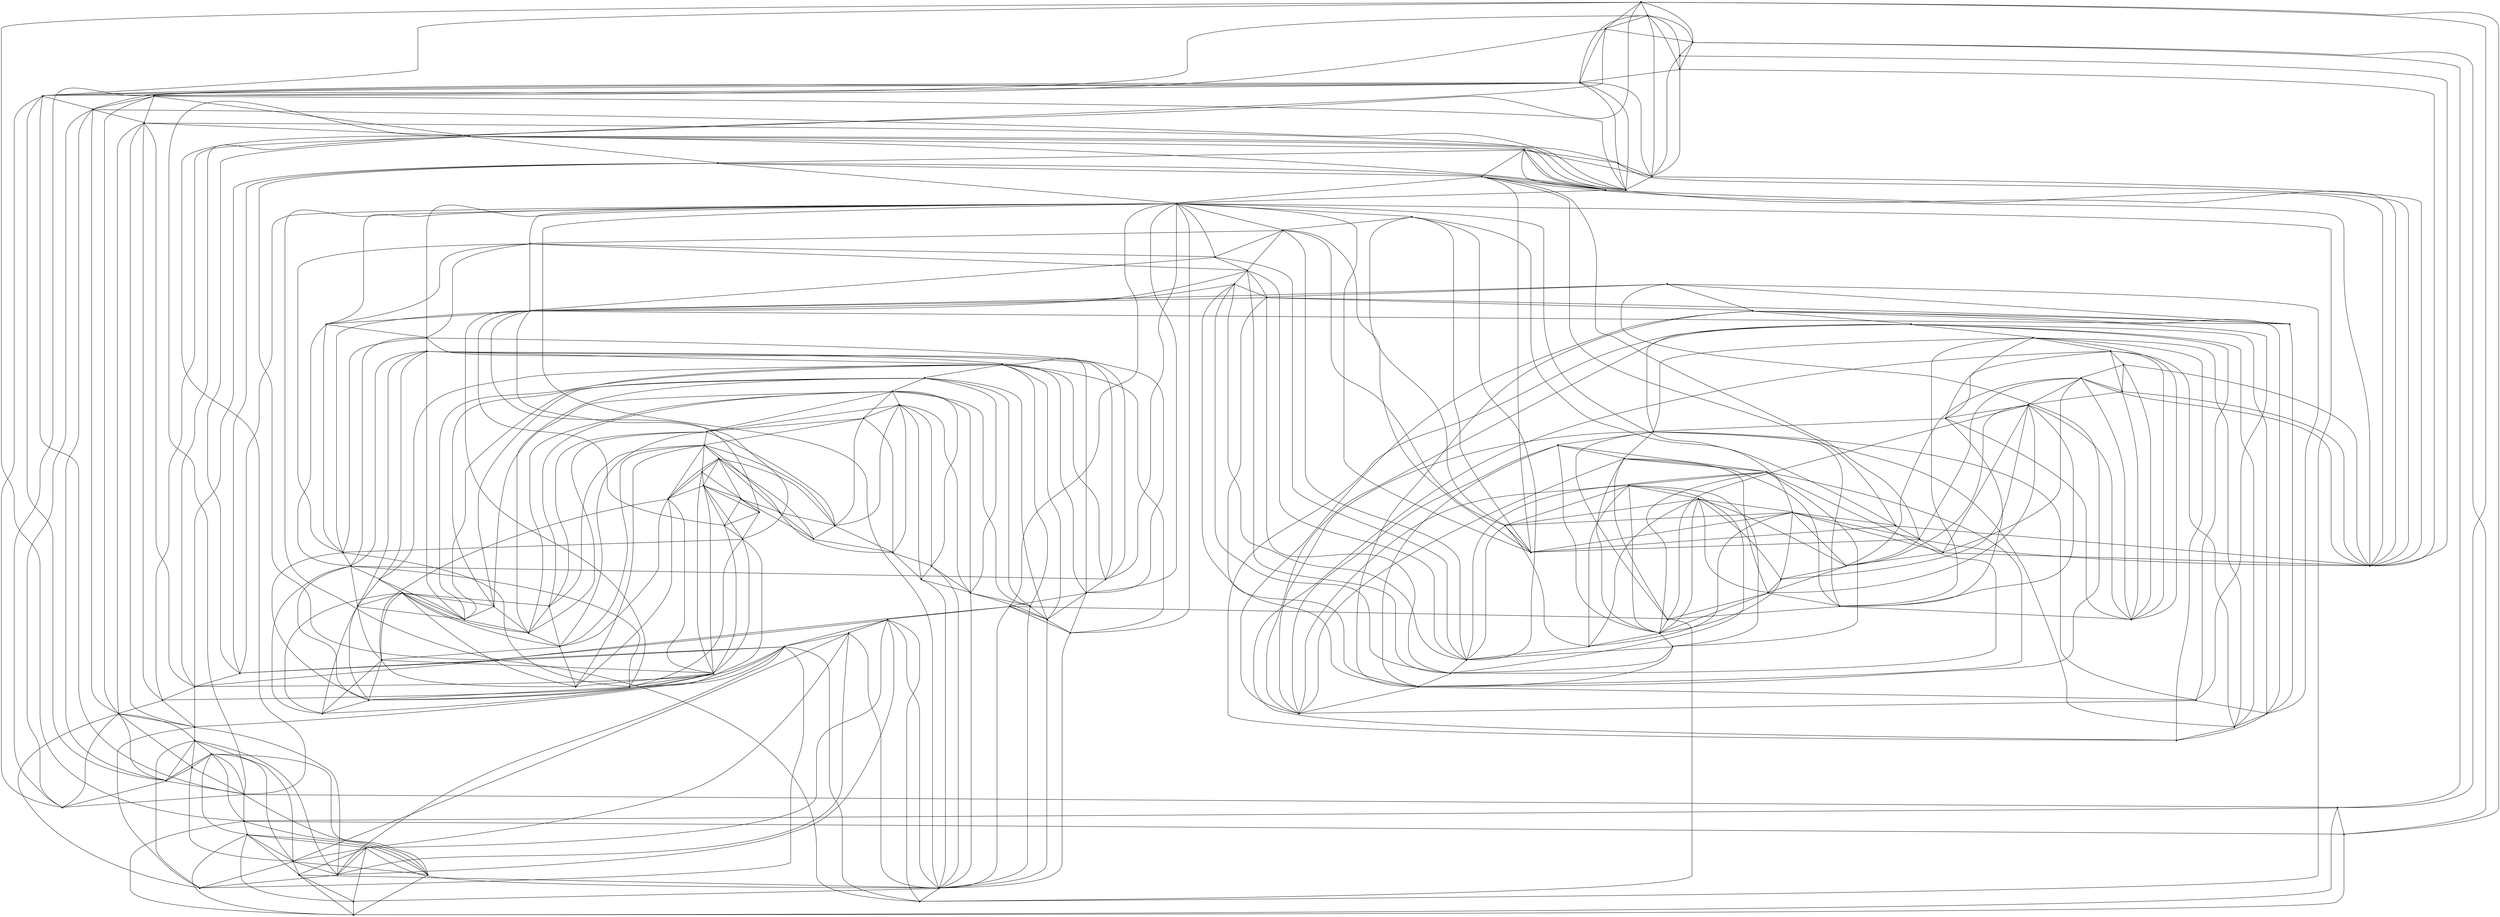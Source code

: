 graph {
  node [shape=point,comment="{\"directed\":false,\"doi\":\"10.1007/978-3-031-49275-4_1\",\"figure\":\"4\"}"]

  v0 [pos="1362.2795672077134,1727.3378266175523"]
  v1 [pos="1320.0227744644196,1593.3598171287008"]
  v2 [pos="1343.9307477504772,1785.5338691391742"]
  v3 [pos="1229.6708819953162,1867.112485221111"]
  v4 [pos="1270.3398719486936,1557.9295480751093"]
  v5 [pos="1129.8800519799718,1556.7544485178496"]
  v6 [pos="1163.4853861417953,1863.7787125161321"]
  v7 [pos="1042.853611197007,1775.8241639338478"]
  v8 [pos="1086.8314562595035,1273.8919610005887"]
  v9 [pos="973.8884748406573,1190.3797720107973"]
  v10 [pos="1061.6399825564224,1464.9826068283462"]
  v11 [pos="1106.201251351297,1331.7546771218233"]
  v12 [pos="1036.3317287242392,1726.2960067503368"]
  v13 [pos="1080.834686940085,1593.0430235142921"]
  v14 [pos="1012.5862874338172,1501.279575393055"]
  v15 [pos="872.1972413739932,1500.1211357970508"]
  v16 [pos="848.2642778397802,1727.3087034791743"]
  v17 [pos="805.9992186021856,1593.330566815046"]
  v18 [pos="822.5143388582674,1464.6908667434593"]
  v19 [pos="780.2076292070806,1330.7419803929859"]
  v20 [pos="798.5480549931806,1272.5584010484863"]
  v21 [pos="912.878758245657,1190.9131451215276"]
  v22 [pos="720.7897850607296,1863.441189331612"]
  v23 [pos="843.0884349928417,1776.390856967089"]
  v24 [pos="615.852235693752,1556.737788556594"]
  v25 [pos="756.3121192508916,1557.9046217208643"]
  v26 [pos="541.6779361595902,1784.1420629103159"]
  v27 [pos="654.6459396208005,1867.6333951547185"]
  v28 [pos="522.3123776461255,1726.2876131820706"]
  v29 [pos="566.8111310778511,1593.0347571213028"]
  v30 [pos="1456.8279137143718,1622.380706584157"]
  v31 [pos="1328.2949917227397,1529.0212087395853"]
  v32 [pos="1199.7911614322043,1435.6282002095877"]
  v33 [pos="1376.1525251200296,1763.2555585069636"]
  v34 [pos="1407.728498519442,1773.4696408599189"]
  v35 [pos="1358.6498131486817,1924.5377183902922"]
  v36 [pos="1199.770336225408,1891.40779574273"]
  v37 [pos="1199.7786027197087,1924.5501815674147"]
  v38 [pos="942.7835644395509,1924.5293884096645"]
  v39 [pos="1286.7966816257465,1826.2898572576314"]
  v40 [pos="1341.1886880025083,1660.3029751858546"]
  v41 [pos="1313.5592661590986,1668.916683856066"]
  v42 [pos="1286.6967206331253,1586.2671247685355"]
  v43 [pos="1340.4219388619067,1751.6038868255168"]
  v44 [pos="1245.2399973613062,1768.3855548208962"]
  v45 [pos="1273.2861776943082,1681.9936088641584"]
  v46 [pos="1270.1148961268784,1802.6988434187074"]
  v47 [pos="1199.7745330609762,1853.7897304030416"]
  v48 [pos="1308.8752161346354,1555.8584986930775"]
  v49 [pos="1244.910863711302,1643.7755305687178"]
  v50 [pos="1272.8027785429686,1729.6339762394487"]
  v51 [pos="1200.1162572176847,1557.3128751581012"]
  v52 [pos="1199.7745330609762,1628.5691827265605"]
  v53 [pos="1199.7786027197087,1586.2629279844023"]
  v54 [pos="1199.8953510546023,1782.1792396888068"]
  v55 [pos="1154.6422720693831,1643.7839241369838"]
  v56 [pos="1150.7083110200845,1284.5685798351187"]
  v57 [pos="1071.2539472223773,1529.0128787589574"]
  v58 [pos="942.7710375212644,1622.3973665454123"]
  v59 [pos="1101.6255559905917,1133.4838423434899"]
  v60 [pos="1029.6890282578454,1471.7710959265023"]
  v61 [pos="1083.4059481981174,1306.430009910111"]
  v62 [pos="685.7759038584799,1924.5335216061592"]
  v63 [pos="1112.848148653259,1586.2629279844025"]
  v64 [pos="1199.770336225408,1705.9012891422142"]
  v65 [pos="1126.7503572377161,1729.6257098464594"]
  v66 [pos="1059.1187017947004,1751.6080836096498"]
  v67 [pos="1129.4757568202485,1802.66145388734"]
  v68 [pos="1154.313011242543,1768.4688546271739"]
  v69 [pos="1051.738375683011,1502.208845140338"]
  v70 [pos="1090.748757143365,1555.8209819864333"]
  v71 [pos="1112.2022175062837,1825.7940008535454"]
  v72 [pos="1119.1533217985125,1294.8659619943517"]
  v73 [pos="1085.981406291718,1668.9333438173212"]
  v74 [pos="1126.221047248799,1681.9978056482914"]
  v75 [pos="1083.9768450122092,1398.3477216420576"]
  v76 [pos="1058.5853221470506,1659.661248739325"]
  v77 [pos="1056.5599674549546,1389.083892957051"]
  v78 [pos="942.7626438501284,1133.4754487752236"]
  v79 [pos="783.9165508461462,1133.4838423434899"]
  v80 [pos="942.7876976867012,1166.6053714227855"]
  v81 [pos="988.1573978299784,1289.5650421084538"]
  v82 [pos="1030.3766098184128,1232.1316697215598"]
  v83 [pos="1023.3588648644368,1763.201381839064"]
  v84 [pos="987.8990380888717,1414.2500997739207"]
  v85 [pos="1016.2868789901645,1375.973648026447"]
  v86 [pos="942.8085546877062,1763.1805886813136"]
  v87 [pos="1013.0905435861617,1255.3350533169205"]
  v88 [pos="942.7626438501284,1204.2441663325862"]
  v89 [pos="942.3917961981141,1500.6294553782593"]
  v90 [pos="942.7751707684148,1471.7835591036246"]
  v91 [pos="855.840519866397,1471.771095926502"]
  v92 [pos="1015.799283003257,1328.395850887323"]
  v93 [pos="942.7626438501284,1275.3422678567563"]
  v94 [pos="942.7626438501284,1352.1243412004242"]
  v95 [pos="898.030544771108,1413.904310196411"]
  v96 [pos="814.2672390249377,1528.996218797702"]
  v97 [pos="685.7092631967325,1435.611667423609"]
  v98 [pos="942.7751707684148,1429.4273244776998"]
  v99 [pos="862.1039790096404,1763.2764152523523"]
  v100 [pos="869.7427284508542,1328.395850887323"]
  v101 [pos="685.7675737757614,1853.768873657653"]
  v102 [pos="826.4066494939736,1751.578833295995"]
  v103 [pos="802.1069079664793,1306.430009910111"]
  v104 [pos="897.2679288776571,1289.5650421084538"]
  v105 [pos="869.2092852147864,1376.0236279102137"]
  v106 [pos="526.8839079654721,1924.525128037893"]
  v107 [pos="872.4348077025126,1255.3350533169205"]
  v108 [pos="829.0195611655981,1389.083892957051"]
  v109 [pos="833.7244681910661,1502.2005787473488"]
  v110 [pos="855.7196382843532,1231.7275066920174"]
  v111 [pos="772.7522687625076,1826.2731972963759"]
  v112 [pos="827.135945056551,1660.2821184404659"]
  v113 [pos="799.5398435440147,1668.8917575018208"]
  v114 [pos="756.1037400060954,1802.6781138485956"]
  v115 [pos="759.2542917493558,1681.9686825099134"]
  v116 [pos="801.3818092394699,1397.6851384501397"]
  v117 [pos="730.8872442606503,1643.754673823329"]
  v118 [pos="734.8170720627986,1284.5685798351187"]
  v119 [pos="794.7974193521052,1555.8834250473226"]
  v120 [pos="772.6689043469056,1586.2420712390137"]
  v121 [pos="766.3428742006474,1294.7949981899199"]
  v122 [pos="685.7509136103246,1705.8805595721024"]
  v123 [pos="758.7875527634533,1729.61311949406"]
  v124 [pos="685.880061686669,1782.158382943418"]
  v125 [pos="731.2498254183638,1768.368894859641"]
  v126 [pos="685.7633769401934,1891.3869389973415"]
  v127 [pos="686.0675839304602,1557.3128751581012"]
  v128 [pos="685.7509136103246,1586.242071239014"]
  v129 [pos="615.464727876301,1802.6447939260843"]
  v130 [pos="612.7309346226327,1729.6090498852036"]
  v131 [pos="598.157804643045,1825.7898040694124"]
  v132 [pos="640.2978490514456,1768.4521946659186"]
  v133 [pos="612.1891613038466,1681.9602889416474"]
  v134 [pos="685.7425835276063,1628.552522765305"]
  v135 [pos="640.6187162071492,1643.7672641757283"]
  v136 [pos="598.8245292026074,1586.25046480728"]
  v137 [pos="545.1035078093939,1751.5956204325273"]
  v138 [pos="557.2220612774249,1529.0003519941965"]
  v139 [pos="428.689115440136,1622.3724401911675"]
  v140 [pos="576.6876841146894,1555.8167852023003"]
  v141 [pos="571.9619200882166,1668.925077424332"]
  v142 [pos="509.32279003246856,1763.1722587006861"]
  v143 [pos="544.5617344906077,1659.652855171059"]
  v144 [pos="477.817781307207,1773.4654440757859"]

  v0 -- v1 [id="-1",pos="1362.2795672077134,1727.3378266175523 1374.0522314776767,1674.9797651755844 1359.2207417569823,1630.5774075218728 1320.0227744644196,1593.3598171287008"]
  v139 -- v144 [id="-2",pos="428.689115440136,1622.3724401911675 477.817781307207,1773.4654440757859 477.817781307207,1773.4654440757859 477.817781307207,1773.4654440757859"]
  v144 -- v106 [id="-3",pos="477.817781307207,1773.4654440757859 526.8839079654721,1924.525128037893 526.8839079654721,1924.525128037893 526.8839079654721,1924.525128037893"]
  v139 -- v142 [id="-4",pos="428.689115440136,1622.3724401911675 509.32279003246856,1763.1722587006861 509.32279003246856,1763.1722587006861 509.32279003246856,1763.1722587006861"]
  v139 -- v138 [id="-5",pos="428.689115440136,1622.3724401911675 557.2220612774249,1529.0003519941965 557.2220612774249,1529.0003519941965 557.2220612774249,1529.0003519941965"]
  v138 -- v97 [id="-6",pos="557.2220612774249,1529.0003519941965 685.7092631967325,1435.611667423609 685.7092631967325,1435.611667423609 685.7092631967325,1435.611667423609"]
  v142 -- v144 [id="-10",pos="509.32279003246856,1763.1722587006861 477.817781307207,1773.4654440757859 477.817781307207,1773.4654440757859 477.817781307207,1773.4654440757859"]
  v142 -- v26 [id="-11",pos="509.32279003246856,1763.1722587006861 541.6779361595902,1784.1420629103159 541.6779361595902,1784.1420629103159 541.6779361595902,1784.1420629103159"]
  v142 -- v28 [id="-12",pos="509.32279003246856,1763.1722587006861 522.3123776461255,1726.2876131820706 522.3123776461255,1726.2876131820706 522.3123776461255,1726.2876131820706"]
  v142 -- v106 [id="-13",pos="509.32279003246856,1763.1722587006861 526.8839079654721,1924.525128037893 526.8839079654721,1924.525128037893 526.8839079654721,1924.525128037893"]
  v28 -- v144 [id="-15",pos="522.3123776461255,1726.2876131820706 477.817781307207,1773.4654440757859 477.817781307207,1773.4654440757859 477.817781307207,1773.4654440757859"]
  v28 -- v143 [id="-17",pos="522.3123776461255,1726.2876131820706 544.5617344906077,1659.652855171059 544.5617344906077,1659.652855171059 544.5617344906077,1659.652855171059"]
  v143 -- v29 [id="-18",pos="544.5617344906077,1659.652855171059 566.8111310778511,1593.0347571213028 566.8111310778511,1593.0347571213028 566.8111310778511,1593.0347571213028"]
  v28 -- v26 [id="-19",pos="522.3123776461255,1726.2876131820706 541.6779361595902,1784.1420629103159 541.6779361595902,1784.1420629103159 541.6779361595902,1784.1420629103159"]
  v106 -- v62 [id="-21",pos="526.8839079654721,1924.525128037893 685.7759038584799,1924.5335216061592 685.7759038584799,1924.5335216061592 685.7759038584799,1924.5335216061592"]
  v62 -- v38 [id="-22",pos="685.7759038584799,1924.5335216061592 942.7835644395509,1924.5293884096645 942.7835644395509,1924.5293884096645 942.7835644395509,1924.5293884096645"]
  v38 -- v37 [id="-23",pos="942.7835644395509,1924.5293884096645 1199.7786027197087,1924.5501815674147 1199.7786027197087,1924.5501815674147 1199.7786027197087,1924.5501815674147"]
  v37 -- v35 [id="-24",pos="1199.7786027197087,1924.5501815674147 1358.6498131486817,1924.5377183902922 1358.6498131486817,1924.5377183902922 1358.6498131486817,1924.5377183902922"]
  v106 -- v126 [id="-25",pos="526.8839079654721,1924.525128037893 685.7633769401934,1891.3869389973415 685.7633769401934,1891.3869389973415 685.7633769401934,1891.3869389973415"]
  v26 -- v144 [id="-35",pos="541.6779361595902,1784.1420629103159 477.817781307207,1773.4654440757859 477.817781307207,1773.4654440757859 477.817781307207,1773.4654440757859"]
  v143 -- v141 [id="-37",pos="544.5617344906077,1659.652855171059 571.9619200882166,1668.925077424332 571.9619200882166,1668.925077424332 571.9619200882166,1668.925077424332"]
  v143 -- v137 [id="-38",pos="544.5617344906077,1659.652855171059 545.1035078093939,1751.5956204325273 545.1035078093939,1751.5956204325273 545.1035078093939,1751.5956204325273"]
  v143 -- v136 [id="-39",pos="544.5617344906077,1659.652855171059 598.8245292026074,1586.25046480728 598.8245292026074,1586.25046480728 598.8245292026074,1586.25046480728"]
  v143 -- v139 [id="-40",pos="544.5617344906077,1659.652855171059 428.689115440136,1622.3724401911675 428.689115440136,1622.3724401911675 428.689115440136,1622.3724401911675"]
  v137 -- v141 [id="-44",pos="545.1035078093939,1751.5956204325273 571.9619200882166,1668.925077424332 571.9619200882166,1668.925077424332 571.9619200882166,1668.925077424332"]
  v141 -- v136 [id="-45",pos="571.9619200882166,1668.925077424332 598.8245292026074,1586.25046480728 598.8245292026074,1586.25046480728 598.8245292026074,1586.25046480728"]
  v137 -- v133 [id="-46",pos="545.1035078093939,1751.5956204325273 612.1891613038466,1681.9602889416474 612.1891613038466,1681.9602889416474 612.1891613038466,1681.9602889416474"]
  v137 -- v132 [id="-47",pos="545.1035078093939,1751.5956204325273 640.2978490514456,1768.4521946659186 640.2978490514456,1768.4521946659186 640.2978490514456,1768.4521946659186"]
  v137 -- v28 [id="-50",pos="545.1035078093939,1751.5956204325273 522.3123776461255,1726.2876131820706 522.3123776461255,1726.2876131820706 522.3123776461255,1726.2876131820706"]
  v28 -- v139 [id="-51",pos="522.3123776461255,1726.2876131820706 428.689115440136,1622.3724401911675 428.689115440136,1622.3724401911675 428.689115440136,1622.3724401911675"]
  v137 -- v26 [id="-52",pos="545.1035078093939,1751.5956204325273 541.6779361595902,1784.1420629103159 541.6779361595902,1784.1420629103159 541.6779361595902,1784.1420629103159"]
  v26 -- v106 [id="-53",pos="541.6779361595902,1784.1420629103159 526.8839079654721,1924.525128037893 526.8839079654721,1924.525128037893 526.8839079654721,1924.525128037893"]
  v137 -- v142 [id="-54",pos="545.1035078093939,1751.5956204325273 509.32279003246856,1763.1722587006861 509.32279003246856,1763.1722587006861 509.32279003246856,1763.1722587006861"]
  v137 -- v131 [id="-55",pos="545.1035078093939,1751.5956204325273 598.157804643045,1825.7898040694124 598.157804643045,1825.7898040694124 598.157804643045,1825.7898040694124"]
  v138 -- v140 [id="-58",pos="557.2220612774249,1529.0003519941965 576.6876841146894,1555.8167852023003 576.6876841146894,1555.8167852023003 576.6876841146894,1555.8167852023003"]
  v138 -- v24 [id="-59",pos="557.2220612774249,1529.0003519941965 615.852235693752,1556.737788556594 615.852235693752,1556.737788556594 615.852235693752,1556.737788556594"]
  v138 -- v29 [id="-60",pos="557.2220612774249,1529.0003519941965 566.8111310778511,1593.0347571213028 566.8111310778511,1593.0347571213028 566.8111310778511,1593.0347571213028"]
  v29 -- v141 [id="-63",pos="566.8111310778511,1593.0347571213028 571.9619200882166,1668.925077424332 571.9619200882166,1668.925077424332 571.9619200882166,1668.925077424332"]
  v141 -- v28 [id="-65",pos="571.9619200882166,1668.925077424332 522.3123776461255,1726.2876131820706 522.3123776461255,1726.2876131820706 522.3123776461255,1726.2876131820706"]
  v141 -- v133 [id="-67",pos="571.9619200882166,1668.925077424332 612.1891613038466,1681.9602889416474 612.1891613038466,1681.9602889416474 612.1891613038466,1681.9602889416474"]
  v141 -- v135 [id="-68",pos="571.9619200882166,1668.925077424332 640.6187162071492,1643.7672641757283 640.6187162071492,1643.7672641757283 640.6187162071492,1643.7672641757283"]
  v141 -- v130 [id="-69",pos="571.9619200882166,1668.925077424332 612.7309346226327,1729.6090498852036 612.7309346226327,1729.6090498852036 612.7309346226327,1729.6090498852036"]
  v140 -- v29 [id="-72",pos="576.6876841146894,1555.8167852023003 566.8111310778511,1593.0347571213028 566.8111310778511,1593.0347571213028 566.8111310778511,1593.0347571213028"]
  v140 -- v24 [id="-73",pos="576.6876841146894,1555.8167852023003 615.852235693752,1556.737788556594 615.852235693752,1556.737788556594 615.852235693752,1556.737788556594"]
  v140 -- v97 [id="-75",pos="576.6876841146894,1555.8167852023003 685.7092631967325,1435.611667423609 685.7092631967325,1435.611667423609 685.7092631967325,1435.611667423609"]
  v140 -- v139 [id="-76",pos="576.6876841146894,1555.8167852023003 428.689115440136,1622.3724401911675 428.689115440136,1622.3724401911675 428.689115440136,1622.3724401911675"]
  v140 -- v136 [id="-77",pos="576.6876841146894,1555.8167852023003 598.8245292026074,1586.25046480728 598.8245292026074,1586.25046480728 598.8245292026074,1586.25046480728"]
  v24 -- v127 [id="-82",pos="615.852235693752,1556.737788556594 686.0675839304602,1557.3128751581012 686.0675839304602,1557.3128751581012 686.0675839304602,1557.3128751581012"]
  v131 -- v129 [id="-83",pos="598.157804643045,1825.7898040694124 615.464727876301,1802.6447939260843 615.464727876301,1802.6447939260843 615.464727876301,1802.6447939260843"]
  v131 -- v106 [id="-84",pos="598.157804643045,1825.7898040694124 526.8839079654721,1924.525128037893 526.8839079654721,1924.525128037893 526.8839079654721,1924.525128037893"]
  v136 -- v128 [id="-86",pos="598.8245292026074,1586.25046480728 685.7509136103246,1586.242071239014 685.7509136103246,1586.242071239014 685.7509136103246,1586.242071239014"]
  v128 -- v120 [id="-87",pos="685.7509136103246,1586.242071239014 772.6689043469056,1586.2420712390137 772.6689043469056,1586.2420712390137 772.6689043469056,1586.2420712390137"]
  v136 -- v127 [id="-88",pos="598.8245292026074,1586.25046480728 686.0675839304602,1557.3128751581012 686.0675839304602,1557.3128751581012 686.0675839304602,1557.3128751581012"]
  v136 -- v24 [id="-90",pos="598.8245292026074,1586.25046480728 615.852235693752,1556.737788556594 615.852235693752,1556.737788556594 615.852235693752,1556.737788556594"]
  v24 -- v97 [id="-91",pos="615.852235693752,1556.737788556594 685.7092631967325,1435.611667423609 685.7092631967325,1435.611667423609 685.7092631967325,1435.611667423609"]
  v136 -- v29 [id="-92",pos="598.8245292026074,1586.25046480728 566.8111310778511,1593.0347571213028 566.8111310778511,1593.0347571213028 566.8111310778511,1593.0347571213028"]
  v29 -- v139 [id="-93",pos="566.8111310778511,1593.0347571213028 428.689115440136,1622.3724401911675 428.689115440136,1622.3724401911675 428.689115440136,1622.3724401911675"]
  v136 -- v134 [id="-94",pos="598.8245292026074,1586.25046480728 685.7425835276063,1628.552522765305 685.7425835276063,1628.552522765305 685.7425835276063,1628.552522765305"]
  v136 -- v133 [id="-95",pos="598.8245292026074,1586.25046480728 612.1891613038466,1681.9602889416474 612.1891613038466,1681.9602889416474 612.1891613038466,1681.9602889416474"]
  v133 -- v135 [id="-98",pos="612.1891613038466,1681.9602889416474 640.6187162071492,1643.7672641757283 640.6187162071492,1643.7672641757283 640.6187162071492,1643.7672641757283"]
  v133 -- v130 [id="-99",pos="612.1891613038466,1681.9602889416474 612.7309346226327,1729.6090498852036 612.7309346226327,1729.6090498852036 612.7309346226327,1729.6090498852036"]
  v130 -- v135 [id="-100",pos="612.7309346226327,1729.6090498852036 640.6187162071492,1643.7672641757283 640.6187162071492,1643.7672641757283 640.6187162071492,1643.7672641757283"]
  v130 -- v129 [id="-101",pos="612.7309346226327,1729.6090498852036 615.464727876301,1802.6447939260843 615.464727876301,1802.6447939260843 615.464727876301,1802.6447939260843"]
  v129 -- v27 [id="-104",pos="615.464727876301,1802.6447939260843 654.6459396208005,1867.6333951547185 654.6459396208005,1867.6333951547185 654.6459396208005,1867.6333951547185"]
  v129 -- v26 [id="-105",pos="615.464727876301,1802.6447939260843 541.6779361595902,1784.1420629103159 541.6779361595902,1784.1420629103159 541.6779361595902,1784.1420629103159"]
  v129 -- v132 [id="-108",pos="615.464727876301,1802.6447939260843 640.2978490514456,1768.4521946659186 640.2978490514456,1768.4521946659186 640.2978490514456,1768.4521946659186"]
  v127 -- v25 [id="-110",pos="686.0675839304602,1557.3128751581012 756.3121192508916,1557.9046217208643 756.3121192508916,1557.9046217208643 756.3121192508916,1557.9046217208643"]
  v24 -- v29 [id="-111",pos="615.852235693752,1556.737788556594 566.8111310778511,1593.0347571213028 566.8111310778511,1593.0347571213028 566.8111310778511,1593.0347571213028"]
  v24 -- v128 [id="-112",pos="615.852235693752,1556.737788556594 685.7509136103246,1586.242071239014 685.7509136103246,1586.242071239014 685.7509136103246,1586.242071239014"]
  v2 -- v3 [id="-116",pos="1343.9307477504772,1785.5338691391742 1328.8701171666085,1830.4776119460516 1291.2140736205931,1858.2816883534708 1229.6708819953162,1867.112485221111"]
  v4 -- v5 [id="-118",pos="1270.3398719486936,1557.9295480751093 1205.2129006903806,1530.5044539924336 1185.1847111217428,1536.5095433857498 1129.8800519799718,1556.7544485178496"]
  v6 -- v7 [id="-120",pos="1163.4853861417953,1863.7787125161321 1077.6883638266015,1848.9678797846977 1058.9978838010745,1824.2642094494029 1042.853611197007,1775.8241639338478"]
  v132 -- v124 [id="-122",pos="640.2978490514456,1768.4521946659186 685.880061686669,1782.158382943418 685.880061686669,1782.158382943418 685.880061686669,1782.158382943418"]
  v132 -- v130 [id="-123",pos="640.2978490514456,1768.4521946659186 612.7309346226327,1729.6090498852036 612.7309346226327,1729.6090498852036 612.7309346226327,1729.6090498852036"]
  v132 -- v101 [id="-124",pos="640.2978490514456,1768.4521946659186 685.7675737757614,1853.768873657653 685.7675737757614,1853.768873657653 685.7675737757614,1853.768873657653"]
  v135 -- v128 [id="-126",pos="640.6187162071492,1643.7672641757283 685.7509136103246,1586.242071239014 685.7509136103246,1586.242071239014 685.7509136103246,1586.242071239014"]
  v135 -- v117 [id="-128",pos="640.6187162071492,1643.7672641757283 730.8872442606503,1643.754673823329 730.8872442606503,1643.754673823329 730.8872442606503,1643.754673823329"]
  v27 -- v131 [id="-130",pos="654.6459396208005,1867.6333951547185 598.157804643045,1825.7898040694124 598.157804643045,1825.7898040694124 598.157804643045,1825.7898040694124"]
  v131 -- v26 [id="-131",pos="598.157804643045,1825.7898040694124 541.6779361595902,1784.1420629103159 541.6779361595902,1784.1420629103159 541.6779361595902,1784.1420629103159"]
  v27 -- v22 [id="-132",pos="654.6459396208005,1867.6333951547185 720.7897850607296,1863.441189331612 720.7897850607296,1863.441189331612 720.7897850607296,1863.441189331612"]
  v97 -- v96 [id="-134",pos="685.7092631967325,1435.611667423609 814.2672390249377,1528.996218797702 814.2672390249377,1528.996218797702 814.2672390249377,1528.996218797702"]
  v96 -- v58 [id="-135",pos="814.2672390249377,1528.996218797702 942.7710375212644,1622.3973665454123 942.7710375212644,1622.3973665454123 942.7710375212644,1622.3973665454123"]
  v126 -- v62 [id="-136",pos="685.7633769401934,1891.3869389973415 685.7759038584799,1924.5335216061592 685.7759038584799,1924.5335216061592 685.7759038584799,1924.5335216061592"]
  v97 -- v25 [id="-137",pos="685.7092631967325,1435.611667423609 756.3121192508916,1557.9046217208643 756.3121192508916,1557.9046217208643 756.3121192508916,1557.9046217208643"]
  v25 -- v120 [id="-138",pos="756.3121192508916,1557.9046217208643 772.6689043469056,1586.2420712390137 772.6689043469056,1586.2420712390137 772.6689043469056,1586.2420712390137"]
  v97 -- v119 [id="-149",pos="685.7092631967325,1435.611667423609 794.7974193521052,1555.8834250473226 794.7974193521052,1555.8834250473226 794.7974193521052,1555.8834250473226"]
  v97 -- v109 [id="-151",pos="685.7092631967325,1435.611667423609 833.7244681910661,1502.2005787473488 833.7244681910661,1502.2005787473488 833.7244681910661,1502.2005787473488"]
  v128 -- v25 [id="-158",pos="685.7509136103246,1586.242071239014 756.3121192508916,1557.9046217208643 756.3121192508916,1557.9046217208643 756.3121192508916,1557.9046217208643"]
  v101 -- v129 [id="-160",pos="685.7675737757614,1853.768873657653 615.464727876301,1802.6447939260843 615.464727876301,1802.6447939260843 615.464727876301,1802.6447939260843"]
  v129 -- v137 [id="-161",pos="615.464727876301,1802.6447939260843 545.1035078093939,1751.5956204325273 545.1035078093939,1751.5956204325273 545.1035078093939,1751.5956204325273"]
  v128 -- v134 [id="-162",pos="685.7509136103246,1586.242071239014 685.7425835276063,1628.552522765305 685.7425835276063,1628.552522765305 685.7425835276063,1628.552522765305"]
  v97 -- v118 [id="-165",pos="685.7092631967325,1435.611667423609 734.8170720627986,1284.5685798351187 734.8170720627986,1284.5685798351187 734.8170720627986,1284.5685798351187"]
  v118 -- v79 [id="-166",pos="734.8170720627986,1284.5685798351187 783.9165508461462,1133.4838423434899 783.9165508461462,1133.4838423434899 783.9165508461462,1133.4838423434899"]
  v134 -- v117 [id="-167",pos="685.7425835276063,1628.552522765305 730.8872442606503,1643.754673823329 730.8872442606503,1643.754673823329 730.8872442606503,1643.754673823329"]
  v97 -- v18 [id="-168",pos="685.7092631967325,1435.611667423609 822.5143388582674,1464.6908667434593 822.5143388582674,1464.6908667434593 822.5143388582674,1464.6908667434593"]
  v18 -- v91 [id="-169",pos="822.5143388582674,1464.6908667434593 855.840519866397,1471.771095926502 855.840519866397,1471.771095926502 855.840519866397,1471.771095926502"]
  v134 -- v120 [id="-172",pos="685.7425835276063,1628.552522765305 772.6689043469056,1586.2420712390137 772.6689043469056,1586.2420712390137 772.6689043469056,1586.2420712390137"]
  v134 -- v135 [id="-173",pos="685.7425835276063,1628.552522765305 640.6187162071492,1643.7672641757283 640.6187162071492,1643.7672641757283 640.6187162071492,1643.7672641757283"]
  v101 -- v126 [id="-175",pos="685.7675737757614,1853.768873657653 685.7633769401934,1891.3869389973415 685.7633769401934,1891.3869389973415 685.7633769401934,1891.3869389973415"]
  v126 -- v38 [id="-176",pos="685.7633769401934,1891.3869389973415 942.7835644395509,1924.5293884096645 942.7835644395509,1924.5293884096645 942.7835644395509,1924.5293884096645"]
  v126 -- v22 [id="-177",pos="685.7633769401934,1891.3869389973415 720.7897850607296,1863.441189331612 720.7897850607296,1863.441189331612 720.7897850607296,1863.441189331612"]
  v101 -- v22 [id="-178",pos="685.7675737757614,1853.768873657653 720.7897850607296,1863.441189331612 720.7897850607296,1863.441189331612 720.7897850607296,1863.441189331612"]
  v22 -- v38 [id="-179",pos="720.7897850607296,1863.441189331612 942.7835644395509,1924.5293884096645 942.7835644395509,1924.5293884096645 942.7835644395509,1924.5293884096645"]
  v122 -- v130 [id="-181",pos="685.7509136103246,1705.8805595721024 612.7309346226327,1729.6090498852036 612.7309346226327,1729.6090498852036 612.7309346226327,1729.6090498852036"]
  v130 -- v137 [id="-182",pos="612.7309346226327,1729.6090498852036 545.1035078093939,1751.5956204325273 545.1035078093939,1751.5956204325273 545.1035078093939,1751.5956204325273"]
  v122 -- v123 [id="-183",pos="685.7509136103246,1705.8805595721024 758.7875527634533,1729.61311949406 758.7875527634533,1729.61311949406 758.7875527634533,1729.61311949406"]
  v123 -- v102 [id="-184",pos="758.7875527634533,1729.61311949406 826.4066494939736,1751.578833295995 826.4066494939736,1751.578833295995 826.4066494939736,1751.578833295995"]
  v122 -- v124 [id="-185",pos="685.7509136103246,1705.8805595721024 685.880061686669,1782.158382943418 685.880061686669,1782.158382943418 685.880061686669,1782.158382943418"]
  v124 -- v101 [id="-186",pos="685.880061686669,1782.158382943418 685.7675737757614,1853.768873657653 685.7675737757614,1853.768873657653 685.7675737757614,1853.768873657653"]
  v122 -- v117 [id="-187",pos="685.7509136103246,1705.8805595721024 730.8872442606503,1643.754673823329 730.8872442606503,1643.754673823329 730.8872442606503,1643.754673823329"]
  v117 -- v120 [id="-188",pos="730.8872442606503,1643.754673823329 772.6689043469056,1586.2420712390137 772.6689043469056,1586.2420712390137 772.6689043469056,1586.2420712390137"]
  v122 -- v135 [id="-189",pos="685.7509136103246,1705.8805595721024 640.6187162071492,1643.7672641757283 640.6187162071492,1643.7672641757283 640.6187162071492,1643.7672641757283"]
  v135 -- v136 [id="-190",pos="640.6187162071492,1643.7672641757283 598.8245292026074,1586.25046480728 598.8245292026074,1586.25046480728 598.8245292026074,1586.25046480728"]
  v126 -- v27 [id="-193",pos="685.7633769401934,1891.3869389973415 654.6459396208005,1867.6333951547185 654.6459396208005,1867.6333951547185 654.6459396208005,1867.6333951547185"]
  v128 -- v117 [id="-195",pos="685.7509136103246,1586.242071239014 730.8872442606503,1643.754673823329 730.8872442606503,1643.754673823329 730.8872442606503,1643.754673823329"]
  v122 -- v132 [id="-196",pos="685.7509136103246,1705.8805595721024 640.2978490514456,1768.4521946659186 640.2978490514456,1768.4521946659186 640.2978490514456,1768.4521946659186"]
  v122 -- v134 [id="-197",pos="685.7509136103246,1705.8805595721024 685.7425835276063,1628.552522765305 685.7425835276063,1628.552522765305 685.7425835276063,1628.552522765305"]
  v122 -- v133 [id="-198",pos="685.7509136103246,1705.8805595721024 612.1891613038466,1681.9602889416474 612.1891613038466,1681.9602889416474 612.1891613038466,1681.9602889416474"]
  v122 -- v125 [id="-199",pos="685.7509136103246,1705.8805595721024 731.2498254183638,1768.368894859641 731.2498254183638,1768.368894859641 731.2498254183638,1768.368894859641"]
  v101 -- v27 [id="-209",pos="685.7675737757614,1853.768873657653 654.6459396208005,1867.6333951547185 654.6459396208005,1867.6333951547185 654.6459396208005,1867.6333951547185"]
  v27 -- v106 [id="-210",pos="654.6459396208005,1867.6333951547185 526.8839079654721,1924.525128037893 526.8839079654721,1924.525128037893 526.8839079654721,1924.525128037893"]
  v101 -- v125 [id="-215",pos="685.7675737757614,1853.768873657653 731.2498254183638,1768.368894859641 731.2498254183638,1768.368894859641 731.2498254183638,1768.368894859641"]
  v101 -- v131 [id="-216",pos="685.7675737757614,1853.768873657653 598.157804643045,1825.7898040694124 598.157804643045,1825.7898040694124 598.157804643045,1825.7898040694124"]
  v62 -- v22 [id="-219",pos="685.7759038584799,1924.5335216061592 720.7897850607296,1863.441189331612 720.7897850607296,1863.441189331612 720.7897850607296,1863.441189331612"]
  v62 -- v27 [id="-220",pos="685.7759038584799,1924.5335216061592 654.6459396208005,1867.6333951547185 654.6459396208005,1867.6333951547185 654.6459396208005,1867.6333951547185"]
  v124 -- v130 [id="-223",pos="685.880061686669,1782.158382943418 612.7309346226327,1729.6090498852036 612.7309346226327,1729.6090498852036 612.7309346226327,1729.6090498852036"]
  v124 -- v114 [id="-224",pos="685.880061686669,1782.158382943418 756.1037400060954,1802.6781138485956 756.1037400060954,1802.6781138485956 756.1037400060954,1802.6781138485956"]
  v124 -- v129 [id="-227",pos="685.880061686669,1782.158382943418 615.464727876301,1802.6447939260843 615.464727876301,1802.6447939260843 615.464727876301,1802.6447939260843"]
  v127 -- v97 [id="-230",pos="686.0675839304602,1557.3128751581012 685.7092631967325,1435.611667423609 685.7092631967325,1435.611667423609 685.7092631967325,1435.611667423609"]
  v127 -- v128 [id="-231",pos="686.0675839304602,1557.3128751581012 685.7509136103246,1586.242071239014 685.7509136103246,1586.242071239014 685.7509136103246,1586.242071239014"]
  v127 -- v120 [id="-233",pos="686.0675839304602,1557.3128751581012 772.6689043469056,1586.2420712390137 772.6689043469056,1586.2420712390137 772.6689043469056,1586.2420712390137"]
  v22 -- v114 [id="-252",pos="720.7897850607296,1863.441189331612 756.1037400060954,1802.6781138485956 756.1037400060954,1802.6781138485956 756.1037400060954,1802.6781138485956"]
  v22 -- v111 [id="-253",pos="720.7897850607296,1863.441189331612 772.7522687625076,1826.2731972963759 772.7522687625076,1826.2731972963759 772.7522687625076,1826.2731972963759"]
  v117 -- v123 [id="-256",pos="730.8872442606503,1643.754673823329 758.7875527634533,1729.61311949406 758.7875527634533,1729.61311949406 758.7875527634533,1729.61311949406"]
  v125 -- v124 [id="-258",pos="731.2498254183638,1768.368894859641 685.880061686669,1782.158382943418 685.880061686669,1782.158382943418 685.880061686669,1782.158382943418"]
  v125 -- v102 [id="-259",pos="731.2498254183638,1768.368894859641 826.4066494939736,1751.578833295995 826.4066494939736,1751.578833295995 826.4066494939736,1751.578833295995"]
  v125 -- v123 [id="-261",pos="731.2498254183638,1768.368894859641 758.7875527634533,1729.61311949406 758.7875527634533,1729.61311949406 758.7875527634533,1729.61311949406"]
  v118 -- v19 [id="-263",pos="734.8170720627986,1284.5685798351187 780.2076292070806,1330.7419803929859 780.2076292070806,1330.7419803929859 780.2076292070806,1330.7419803929859"]
  v8 -- v9 [id="-265",pos="1086.8314562595035,1273.8919610005887 1074.3794769232736,1225.5095258854055 1036.2692848980598,1198.2971960407492 973.8884748406573,1190.3797720107973"]
  v10 -- v11 [id="-267",pos="1061.6399825564224,1464.9826068283462 1098.600050870734,1433.781805953952 1112.7147719471377,1389.137815274397 1106.201251351297,1331.7546771218233"]
  v12 -- v13 [id="-269",pos="1036.3317287242392,1726.2960067503368 1030.3724765712625,1679.7680415208638 1044.4705374822292,1635.1239236660322 1080.834686940085,1593.0430235142921"]
  v14 -- v15 [id="-271",pos="1012.5862874338172,1501.279575393055 968.0625675995931,1525.441097523523 921.2384731667296,1525.807871021698 872.1972413739932,1500.1211357970508"]
  v114 -- v125 [id="-276",pos="756.1037400060954,1802.6781138485956 731.2498254183638,1768.368894859641 731.2498254183638,1768.368894859641 731.2498254183638,1768.368894859641"]
  v114 -- v23 [id="-277",pos="756.1037400060954,1802.6781138485956 843.0884349928417,1776.390856967089 843.0884349928417,1776.390856967089 843.0884349928417,1776.390856967089"]
  v114 -- v123 [id="-278",pos="756.1037400060954,1802.6781138485956 758.7875527634533,1729.61311949406 758.7875527634533,1729.61311949406 758.7875527634533,1729.61311949406"]
  v25 -- v119 [id="-281",pos="756.3121192508916,1557.9046217208643 794.7974193521052,1555.8834250473226 794.7974193521052,1555.8834250473226 794.7974193521052,1555.8834250473226"]
  v25 -- v17 [id="-282",pos="756.3121192508916,1557.9046217208643 805.9992186021856,1593.330566815046 805.9992186021856,1593.330566815046 805.9992186021856,1593.330566815046"]
  v25 -- v96 [id="-284",pos="756.3121192508916,1557.9046217208643 814.2672390249377,1528.996218797702 814.2672390249377,1528.996218797702 814.2672390249377,1528.996218797702"]
  v123 -- v124 [id="-287",pos="758.7875527634533,1729.61311949406 685.880061686669,1782.158382943418 685.880061686669,1782.158382943418 685.880061686669,1782.158382943418"]
  v123 -- v113 [id="-289",pos="758.7875527634533,1729.61311949406 799.5398435440147,1668.8917575018208 799.5398435440147,1668.8917575018208 799.5398435440147,1668.8917575018208"]
  v115 -- v123 [id="-291",pos="759.2542917493558,1681.9686825099134 758.7875527634533,1729.61311949406 758.7875527634533,1729.61311949406 758.7875527634533,1729.61311949406"]
  v115 -- v122 [id="-292",pos="759.2542917493558,1681.9686825099134 685.7509136103246,1705.8805595721024 685.7509136103246,1705.8805595721024 685.7509136103246,1705.8805595721024"]
  v115 -- v117 [id="-293",pos="759.2542917493558,1681.9686825099134 730.8872442606503,1643.754673823329 730.8872442606503,1643.754673823329 730.8872442606503,1643.754673823329"]
  v16 -- v17 [id="-295",pos="848.2642778397802,1727.3087034791743 855.1529383058295,1679.764226262561 841.0548773948627,1635.1201084077293 805.9992186021856,1593.330566815046"]
  v18 -- v19 [id="-297",pos="822.5143388582674,1464.6908667434593 786.9212307592074,1433.7779906956491 772.8106429299543,1389.1340000160944 780.2076292070806,1330.7419803929859"]
  v20 -- v21 [id="-299",pos="798.5480549931806,1272.5584010484863 811.1459379538185,1225.5057106271029 849.2561935674498,1198.2933807824463 912.878758245657,1190.9131451215276"]
  v121 -- v103 [id="-300",pos="766.3428742006474,1294.7949981899199 802.1069079664793,1306.430009910111 802.1069079664793,1306.430009910111 802.1069079664793,1306.430009910111"]
  v121 -- v97 [id="-301",pos="766.3428742006474,1294.7949981899199 685.7092631967325,1435.611667423609 685.7092631967325,1435.611667423609 685.7092631967325,1435.611667423609"]
  v121 -- v79 [id="-303",pos="766.3428742006474,1294.7949981899199 783.9165508461462,1133.4838423434899 783.9165508461462,1133.4838423434899 783.9165508461462,1133.4838423434899"]
  v121 -- v118 [id="-306",pos="766.3428742006474,1294.7949981899199 734.8170720627986,1284.5685798351187 734.8170720627986,1284.5685798351187 734.8170720627986,1284.5685798351187"]
  v121 -- v20 [id="-307",pos="766.3428742006474,1294.7949981899199 798.5480549931806,1272.5584010484863 798.5480549931806,1272.5584010484863 798.5480549931806,1272.5584010484863"]
  v121 -- v19 [id="-309",pos="766.3428742006474,1294.7949981899199 780.2076292070806,1330.7419803929859 780.2076292070806,1330.7419803929859 780.2076292070806,1330.7419803929859"]
  v22 -- v23 [id="-312",pos="720.7897850607296,1863.441189331612 807.8328542149223,1848.9640645263948 826.5233342404493,1824.2603941911002 843.0884349928417,1776.390856967089"]
  v24 -- v25 [id="-314",pos="615.852235693752,1556.737788556594 680.3125777751291,1530.500638734131 700.340767343767,1536.5057281274471 756.3121192508916,1557.9046217208643"]
  v120 -- v113 [id="-317",pos="772.6689043469056,1586.2420712390137 799.5398435440147,1668.8917575018208 799.5398435440147,1668.8917575018208 799.5398435440147,1668.8917575018208"]
  v113 -- v102 [id="-318",pos="799.5398435440147,1668.8917575018208 826.4066494939736,1751.578833295995 826.4066494939736,1751.578833295995 826.4066494939736,1751.578833295995"]
  v120 -- v17 [id="-319",pos="772.6689043469056,1586.2420712390137 805.9992186021856,1593.330566815046 805.9992186021856,1593.330566815046 805.9992186021856,1593.330566815046"]
  v17 -- v58 [id="-320",pos="805.9992186021856,1593.330566815046 942.7710375212644,1622.3973665454123 942.7710375212644,1622.3973665454123 942.7710375212644,1622.3973665454123"]
  v26 -- v27 [id="-321",pos="541.6779361595902,1784.1420629103159 556.655424887319,1830.4737966877487 594.3114048449165,1858.2778730951682 654.6459396208005,1867.6333951547185"]
  v120 -- v115 [id="-322",pos="772.6689043469056,1586.2420712390137 759.2542917493558,1681.9686825099134 759.2542917493558,1681.9686825099134 759.2542917493558,1681.9686825099134"]
  v120 -- v112 [id="-323",pos="772.6689043469056,1586.2420712390137 827.135945056551,1660.2821184404659 827.135945056551,1660.2821184404659 827.135945056551,1660.2821184404659"]
  v111 -- v114 [id="-326",pos="772.7522687625076,1826.2731972963759 756.1037400060954,1802.6781138485956 756.1037400060954,1802.6781138485956 756.1037400060954,1802.6781138485956"]
  v111 -- v102 [id="-327",pos="772.7522687625076,1826.2731972963759 826.4066494939736,1751.578833295995 826.4066494939736,1751.578833295995 826.4066494939736,1751.578833295995"]
  v111 -- v101 [id="-328",pos="772.7522687625076,1826.2731972963759 685.7675737757614,1853.768873657653 685.7675737757614,1853.768873657653 685.7675737757614,1853.768873657653"]
  v111 -- v38 [id="-329",pos="772.7522687625076,1826.2731972963759 942.7835644395509,1924.5293884096645 942.7835644395509,1924.5293884096645 942.7835644395509,1924.5293884096645"]
  v111 -- v23 [id="-333",pos="772.7522687625076,1826.2731972963759 843.0884349928417,1776.390856967089 843.0884349928417,1776.390856967089 843.0884349928417,1776.390856967089"]
  v28 -- v29 [id="-337",pos="522.3123776461255,1726.2876131820706 511.4732151936241,1674.9759499172815 526.3005716671681,1630.5735922635702 566.8111310778511,1593.0347571213028"]
  v31 -- v32 [id="-344",pos="1328.2949917227397,1529.0212087395853 1199.7911614322043,1435.6282002095877 1199.7911614322043,1435.6282002095877 1199.7911614322043,1435.6282002095877"]
  v19 -- v108 [id="-345",pos="780.2076292070806,1330.7419803929859 829.0195611655981,1389.083892957051 829.0195611655981,1389.083892957051 829.0195611655981,1389.083892957051"]
  v19 -- v20 [id="-348",pos="780.2076292070806,1330.7419803929859 798.5480549931806,1272.5584010484863 798.5480549931806,1272.5584010484863 798.5480549931806,1272.5584010484863"]
  v79 -- v80 [id="-352",pos="783.9165508461462,1133.4838423434899 942.7876976867012,1166.6053714227855 942.7876976867012,1166.6053714227855 942.7876976867012,1166.6053714227855"]
  v79 -- v78 [id="-354",pos="783.9165508461462,1133.4838423434899 942.7626438501284,1133.4754487752236 942.7626438501284,1133.4754487752236 942.7626438501284,1133.4754487752236"]
  v78 -- v59 [id="-355",pos="942.7626438501284,1133.4754487752236 1101.6255559905917,1133.4838423434899 1101.6255559905917,1133.4838423434899 1101.6255559905917,1133.4838423434899"]
  v119 -- v58 [id="-358",pos="794.7974193521052,1555.8834250473226 942.7710375212644,1622.3973665454123 942.7710375212644,1622.3973665454123 942.7710375212644,1622.3973665454123"]
  v119 -- v120 [id="-360",pos="794.7974193521052,1555.8834250473226 772.6689043469056,1586.2420712390137 772.6689043469056,1586.2420712390137 772.6689043469056,1586.2420712390137"]
  v119 -- v96 [id="-362",pos="794.7974193521052,1555.8834250473226 814.2672390249377,1528.996218797702 814.2672390249377,1528.996218797702 814.2672390249377,1528.996218797702"]
  v119 -- v17 [id="-364",pos="794.7974193521052,1555.8834250473226 805.9992186021856,1593.330566815046 805.9992186021856,1593.330566815046 805.9992186021856,1593.330566815046"]
  v20 -- v110 [id="-368",pos="798.5480549931806,1272.5584010484863 855.7196382843532,1231.7275066920174 855.7196382843532,1231.7275066920174 855.7196382843532,1231.7275066920174"]
  v110 -- v21 [id="-369",pos="855.7196382843532,1231.7275066920174 912.878758245657,1190.9131451215276 912.878758245657,1190.9131451215276 912.878758245657,1190.9131451215276"]
  v20 -- v118 [id="-370",pos="798.5480549931806,1272.5584010484863 734.8170720627986,1284.5685798351187 734.8170720627986,1284.5685798351187 734.8170720627986,1284.5685798351187"]
  v113 -- v115 [id="-372",pos="799.5398435440147,1668.8917575018208 759.2542917493558,1681.9686825099134 759.2542917493558,1681.9686825099134 759.2542917493558,1681.9686825099134"]
  v113 -- v16 [id="-373",pos="799.5398435440147,1668.8917575018208 848.2642778397802,1727.3087034791743 848.2642778397802,1727.3087034791743 848.2642778397802,1727.3087034791743"]
  v113 -- v117 [id="-375",pos="799.5398435440147,1668.8917575018208 730.8872442606503,1643.754673823329 730.8872442606503,1643.754673823329 730.8872442606503,1643.754673823329"]
  v116 -- v97 [id="-377",pos="801.3818092394699,1397.6851384501397 685.7092631967325,1435.611667423609 685.7092631967325,1435.611667423609 685.7092631967325,1435.611667423609"]
  v116 -- v91 [id="-378",pos="801.3818092394699,1397.6851384501397 855.840519866397,1471.771095926502 855.840519866397,1471.771095926502 855.840519866397,1471.771095926502"]
  v116 -- v108 [id="-381",pos="801.3818092394699,1397.6851384501397 829.0195611655981,1389.083892957051 829.0195611655981,1389.083892957051 829.0195611655981,1389.083892957051"]
  v116 -- v19 [id="-382",pos="801.3818092394699,1397.6851384501397 780.2076292070806,1330.7419803929859 780.2076292070806,1330.7419803929859 780.2076292070806,1330.7419803929859"]
  v103 -- v110 [id="-383",pos="802.1069079664793,1306.430009910111 855.7196382843532,1231.7275066920174 855.7196382843532,1231.7275066920174 855.7196382843532,1231.7275066920174"]
  v103 -- v104 [id="-384",pos="802.1069079664793,1306.430009910111 897.2679288776571,1289.5650421084538 897.2679288776571,1289.5650421084538 897.2679288776571,1289.5650421084538"]
  v103 -- v19 [id="-387",pos="802.1069079664793,1306.430009910111 780.2076292070806,1330.7419803929859 780.2076292070806,1330.7419803929859 780.2076292070806,1330.7419803929859"]
  v19 -- v97 [id="-388",pos="780.2076292070806,1330.7419803929859 685.7092631967325,1435.611667423609 685.7092631967325,1435.611667423609 685.7092631967325,1435.611667423609"]
  v103 -- v20 [id="-389",pos="802.1069079664793,1306.430009910111 798.5480549931806,1272.5584010484863 798.5480549931806,1272.5584010484863 798.5480549931806,1272.5584010484863"]
  v20 -- v79 [id="-390",pos="798.5480549931806,1272.5584010484863 783.9165508461462,1133.4838423434899 783.9165508461462,1133.4838423434899 783.9165508461462,1133.4838423434899"]
  v103 -- v116 [id="-391",pos="802.1069079664793,1306.430009910111 801.3818092394699,1397.6851384501397 801.3818092394699,1397.6851384501397 801.3818092394699,1397.6851384501397"]
  v103 -- v107 [id="-393",pos="802.1069079664793,1306.430009910111 872.4348077025126,1255.3350533169205 872.4348077025126,1255.3350533169205 872.4348077025126,1255.3350533169205"]
  v107 -- v88 [id="-394",pos="872.4348077025126,1255.3350533169205 942.7626438501284,1204.2441663325862 942.7626438501284,1204.2441663325862 942.7626438501284,1204.2441663325862"]
  v30 -- v31 [id="-397",pos="1456.8279137143718,1622.380706584157 1328.2949917227397,1529.0212087395853 1328.2949917227397,1529.0212087395853 1328.2949917227397,1529.0212087395853"]
  v30 -- v33 [id="-401",pos="1456.8279137143718,1622.380706584157 1376.1525251200296,1763.2555585069636 1376.1525251200296,1763.2555585069636 1376.1525251200296,1763.2555585069636"]
  v17 -- v112 [id="-403",pos="805.9992186021856,1593.330566815046 827.135945056551,1660.2821184404659 827.135945056551,1660.2821184404659 827.135945056551,1660.2821184404659"]
  v112 -- v16 [id="-404",pos="827.135945056551,1660.2821184404659 848.2642778397802,1727.3087034791743 848.2642778397802,1727.3087034791743 848.2642778397802,1727.3087034791743"]
  v17 -- v96 [id="-405",pos="805.9992186021856,1593.330566815046 814.2672390249377,1528.996218797702 814.2672390249377,1528.996218797702 814.2672390249377,1528.996218797702"]
  v17 -- v113 [id="-407",pos="805.9992186021856,1593.330566815046 799.5398435440147,1668.8917575018208 799.5398435440147,1668.8917575018208 799.5398435440147,1668.8917575018208"]
  v96 -- v109 [id="-411",pos="814.2672390249377,1528.996218797702 833.7244681910661,1502.2005787473488 833.7244681910661,1502.2005787473488 833.7244681910661,1502.2005787473488"]
  v18 -- v96 [id="-414",pos="822.5143388582674,1464.6908667434593 814.2672390249377,1528.996218797702 814.2672390249377,1528.996218797702 814.2672390249377,1528.996218797702"]
  v18 -- v15 [id="-416",pos="822.5143388582674,1464.6908667434593 872.1972413739932,1500.1211357970508 872.1972413739932,1500.1211357970508 872.1972413739932,1500.1211357970508"]
  v18 -- v116 [id="-418",pos="822.5143388582674,1464.6908667434593 801.3818092394699,1397.6851384501397 801.3818092394699,1397.6851384501397 801.3818092394699,1397.6851384501397"]
  v102 -- v115 [id="-421",pos="826.4066494939736,1751.578833295995 759.2542917493558,1681.9686825099134 759.2542917493558,1681.9686825099134 759.2542917493558,1681.9686825099134"]
  v102 -- v112 [id="-422",pos="826.4066494939736,1751.578833295995 827.135945056551,1660.2821184404659 827.135945056551,1660.2821184404659 827.135945056551,1660.2821184404659"]
  v102 -- v114 [id="-424",pos="826.4066494939736,1751.578833295995 756.1037400060954,1802.6781138485956 756.1037400060954,1802.6781138485956 756.1037400060954,1802.6781138485956"]
  v114 -- v101 [id="-425",pos="756.1037400060954,1802.6781138485956 685.7675737757614,1853.768873657653 685.7675737757614,1853.768873657653 685.7675737757614,1853.768873657653"]
  v102 -- v23 [id="-427",pos="826.4066494939736,1751.578833295995 843.0884349928417,1776.390856967089 843.0884349928417,1776.390856967089 843.0884349928417,1776.390856967089"]
  v23 -- v38 [id="-428",pos="843.0884349928417,1776.390856967089 942.7835644395509,1924.5293884096645 942.7835644395509,1924.5293884096645 942.7835644395509,1924.5293884096645"]
  v102 -- v16 [id="-429",pos="826.4066494939736,1751.578833295995 848.2642778397802,1727.3087034791743 848.2642778397802,1727.3087034791743 848.2642778397802,1727.3087034791743"]
  v16 -- v58 [id="-430",pos="848.2642778397802,1727.3087034791743 942.7710375212644,1622.3973665454123 942.7710375212644,1622.3973665454123 942.7710375212644,1622.3973665454123"]
  v102 -- v99 [id="-431",pos="826.4066494939736,1751.578833295995 862.1039790096404,1763.2764152523523 862.1039790096404,1763.2764152523523 862.1039790096404,1763.2764152523523"]
  v112 -- v113 [id="-433",pos="827.135945056551,1660.2821184404659 799.5398435440147,1668.8917575018208 799.5398435440147,1668.8917575018208 799.5398435440147,1668.8917575018208"]
  v112 -- v58 [id="-434",pos="827.135945056551,1660.2821184404659 942.7710375212644,1622.3973665454123 942.7710375212644,1622.3973665454123 942.7710375212644,1622.3973665454123"]
  v108 -- v105 [id="-436",pos="829.0195611655981,1389.083892957051 869.2092852147864,1376.0236279102137 869.2092852147864,1376.0236279102137 869.2092852147864,1376.0236279102137"]
  v108 -- v95 [id="-437",pos="829.0195611655981,1389.083892957051 898.030544771108,1413.904310196411 898.030544771108,1413.904310196411 898.030544771108,1413.904310196411"]
  v108 -- v18 [id="-439",pos="829.0195611655981,1389.083892957051 822.5143388582674,1464.6908667434593 822.5143388582674,1464.6908667434593 822.5143388582674,1464.6908667434593"]
  v109 -- v18 [id="-444",pos="833.7244681910661,1502.2005787473488 822.5143388582674,1464.6908667434593 822.5143388582674,1464.6908667434593 822.5143388582674,1464.6908667434593"]
  v109 -- v15 [id="-447",pos="833.7244681910661,1502.2005787473488 872.1972413739932,1500.1211357970508 872.1972413739932,1500.1211357970508 872.1972413739932,1500.1211357970508"]
  v109 -- v58 [id="-448",pos="833.7244681910661,1502.2005787473488 942.7710375212644,1622.3973665454123 942.7710375212644,1622.3973665454123 942.7710375212644,1622.3973665454123"]
  v23 -- v99 [id="-452",pos="843.0884349928417,1776.390856967089 862.1039790096404,1763.2764152523523 862.1039790096404,1763.2764152523523 862.1039790096404,1763.2764152523523"]
  v16 -- v23 [id="-454",pos="848.2642778397802,1727.3087034791743 843.0884349928417,1776.390856967089 843.0884349928417,1776.390856967089 843.0884349928417,1776.390856967089"]
  v16 -- v86 [id="-456",pos="848.2642778397802,1727.3087034791743 942.8085546877062,1763.1805886813136 942.8085546877062,1763.1805886813136 942.8085546877062,1763.1805886813136"]
  v110 -- v79 [id="-458",pos="855.7196382843532,1231.7275066920174 783.9165508461462,1133.4838423434899 783.9165508461462,1133.4838423434899 783.9165508461462,1133.4838423434899"]
  v110 -- v88 [id="-459",pos="855.7196382843532,1231.7275066920174 942.7626438501284,1204.2441663325862 942.7626438501284,1204.2441663325862 942.7626438501284,1204.2441663325862"]
  v110 -- v107 [id="-461",pos="855.7196382843532,1231.7275066920174 872.4348077025126,1255.3350533169205 872.4348077025126,1255.3350533169205 872.4348077025126,1255.3350533169205"]
  v91 -- v89 [id="-463",pos="855.840519866397,1471.771095926502 942.3917961981141,1500.6294553782593 942.3917961981141,1500.6294553782593 942.3917961981141,1500.6294553782593"]
  v91 -- v108 [id="-465",pos="855.840519866397,1471.771095926502 829.0195611655981,1389.083892957051 829.0195611655981,1389.083892957051 829.0195611655981,1389.083892957051"]
  v108 -- v103 [id="-466",pos="829.0195611655981,1389.083892957051 802.1069079664793,1306.430009910111 802.1069079664793,1306.430009910111 802.1069079664793,1306.430009910111"]
  v91 -- v15 [id="-469",pos="855.840519866397,1471.771095926502 872.1972413739932,1500.1211357970508 872.1972413739932,1500.1211357970508 872.1972413739932,1500.1211357970508"]
  v15 -- v58 [id="-470",pos="872.1972413739932,1500.1211357970508 942.7710375212644,1622.3973665454123 942.7710375212644,1622.3973665454123 942.7710375212644,1622.3973665454123"]
  v91 -- v109 [id="-471",pos="855.840519866397,1471.771095926502 833.7244681910661,1502.2005787473488 833.7244681910661,1502.2005787473488 833.7244681910661,1502.2005787473488"]
  v99 -- v38 [id="-474",pos="862.1039790096404,1763.2764152523523 942.7835644395509,1924.5293884096645 942.7835644395509,1924.5293884096645 942.7835644395509,1924.5293884096645"]
  v99 -- v58 [id="-476",pos="862.1039790096404,1763.2764152523523 942.7710375212644,1622.3973665454123 942.7710375212644,1622.3973665454123 942.7710375212644,1622.3973665454123"]
  v99 -- v86 [id="-478",pos="862.1039790096404,1763.2764152523523 942.8085546877062,1763.1805886813136 942.8085546877062,1763.1805886813136 942.8085546877062,1763.1805886813136"]
  v86 -- v83 [id="-479",pos="942.8085546877062,1763.1805886813136 1023.3588648644368,1763.201381839064 1023.3588648644368,1763.201381839064 1023.3588648644368,1763.201381839064"]
  v99 -- v16 [id="-480",pos="862.1039790096404,1763.2764152523523 848.2642778397802,1727.3087034791743 848.2642778397802,1727.3087034791743 848.2642778397802,1727.3087034791743"]
  v105 -- v95 [id="-485",pos="869.2092852147864,1376.0236279102137 898.030544771108,1413.904310196411 898.030544771108,1413.904310196411 898.030544771108,1413.904310196411"]
  v105 -- v100 [id="-486",pos="869.2092852147864,1376.0236279102137 869.7427284508542,1328.395850887323 869.7427284508542,1328.395850887323 869.7427284508542,1328.395850887323"]
  v105 -- v103 [id="-487",pos="869.2092852147864,1376.0236279102137 802.1069079664793,1306.430009910111 802.1069079664793,1306.430009910111 802.1069079664793,1306.430009910111"]
  v105 -- v91 [id="-489",pos="869.2092852147864,1376.0236279102137 855.840519866397,1471.771095926502 855.840519866397,1471.771095926502 855.840519866397,1471.771095926502"]
  v100 -- v95 [id="-491",pos="869.7427284508542,1328.395850887323 898.030544771108,1413.904310196411 898.030544771108,1413.904310196411 898.030544771108,1413.904310196411"]
  v100 -- v108 [id="-493",pos="869.7427284508542,1328.395850887323 829.0195611655981,1389.083892957051 829.0195611655981,1389.083892957051 829.0195611655981,1389.083892957051"]
  v100 -- v107 [id="-494",pos="869.7427284508542,1328.395850887323 872.4348077025126,1255.3350533169205 872.4348077025126,1255.3350533169205 872.4348077025126,1255.3350533169205"]
  v15 -- v96 [id="-497",pos="872.1972413739932,1500.1211357970508 814.2672390249377,1528.996218797702 814.2672390249377,1528.996218797702 814.2672390249377,1528.996218797702"]
  v107 -- v104 [id="-499",pos="872.4348077025126,1255.3350533169205 897.2679288776571,1289.5650421084538 897.2679288776571,1289.5650421084538 897.2679288776571,1289.5650421084538"]
  v107 -- v93 [id="-500",pos="872.4348077025126,1255.3350533169205 942.7626438501284,1275.3422678567563 942.7626438501284,1275.3422678567563 942.7626438501284,1275.3422678567563"]
  v107 -- v20 [id="-502",pos="872.4348077025126,1255.3350533169205 798.5480549931806,1272.5584010484863 798.5480549931806,1272.5584010484863 798.5480549931806,1272.5584010484863"]
  v104 -- v93 [id="-504",pos="897.2679288776571,1289.5650421084538 942.7626438501284,1275.3422678567563 942.7626438501284,1275.3422678567563 942.7626438501284,1275.3422678567563"]
  v104 -- v94 [id="-505",pos="897.2679288776571,1289.5650421084538 942.7626438501284,1352.1243412004242 942.7626438501284,1352.1243412004242 942.7626438501284,1352.1243412004242"]
  v104 -- v100 [id="-507",pos="897.2679288776571,1289.5650421084538 869.7427284508542,1328.395850887323 869.7427284508542,1328.395850887323 869.7427284508542,1328.395850887323"]
  v95 -- v90 [id="-508",pos="898.030544771108,1413.904310196411 942.7751707684148,1471.7835591036246 942.7751707684148,1471.7835591036246 942.7751707684148,1471.7835591036246"]
  v95 -- v84 [id="-510",pos="898.030544771108,1413.904310196411 987.8990380888717,1414.2500997739207 987.8990380888717,1414.2500997739207 987.8990380888717,1414.2500997739207"]
  v21 -- v107 [id="-512",pos="912.878758245657,1190.9131451215276 872.4348077025126,1255.3350533169205 872.4348077025126,1255.3350533169205 872.4348077025126,1255.3350533169205"]
  v21 -- v9 [id="-514",pos="912.878758245657,1190.9131451215276 973.8884748406573,1190.3797720107973 973.8884748406573,1190.3797720107973 973.8884748406573,1190.3797720107973"]
  v38 -- v86 [id="-517",pos="942.7835644395509,1924.5293884096645 942.8085546877062,1763.1805886813136 942.8085546877062,1763.1805886813136 942.8085546877062,1763.1805886813136"]
  v86 -- v58 [id="-518",pos="942.8085546877062,1763.1805886813136 942.7710375212644,1622.3973665454123 942.7710375212644,1622.3973665454123 942.7710375212644,1622.3973665454123"]
  v58 -- v57 [id="-527",pos="942.7710375212644,1622.3973665454123 1071.2539472223773,1529.0128787589574 1071.2539472223773,1529.0128787589574 1071.2539472223773,1529.0128787589574"]
  v57 -- v32 [id="-528",pos="1071.2539472223773,1529.0128787589574 1199.7911614322043,1435.6282002095877 1199.7911614322043,1435.6282002095877 1199.7911614322043,1435.6282002095877"]
  v89 -- v90 [id="-543",pos="942.3917961981141,1500.6294553782593 942.7751707684148,1471.7835591036246 942.7751707684148,1471.7835591036246 942.7751707684148,1471.7835591036246"]
  v86 -- v7 [id="-544",pos="942.8085546877062,1763.1805886813136 1042.853611197007,1775.8241639338478 1042.853611197007,1775.8241639338478 1042.853611197007,1775.8241639338478"]
  v90 -- v14 [id="-546",pos="942.7751707684148,1471.7835591036246 1012.5862874338172,1501.279575393055 1012.5862874338172,1501.279575393055 1012.5862874338172,1501.279575393055"]
  v98 -- v60 [id="-548",pos="942.7751707684148,1429.4273244776998 1029.6890282578454,1471.7710959265023 1029.6890282578454,1471.7710959265023 1029.6890282578454,1471.7710959265023"]
  v58 -- v89 [id="-550",pos="942.7710375212644,1622.3973665454123 942.3917961981141,1500.6294553782593 942.3917961981141,1500.6294553782593 942.3917961981141,1500.6294553782593"]
  v80 -- v88 [id="-552",pos="942.7876976867012,1166.6053714227855 942.7626438501284,1204.2441663325862 942.7626438501284,1204.2441663325862 942.7626438501284,1204.2441663325862"]
  v93 -- v92 [id="-554",pos="942.7626438501284,1275.3422678567563 1015.799283003257,1328.395850887323 1015.799283003257,1328.395850887323 1015.799283003257,1328.395850887323"]
  v78 -- v9 [id="-556",pos="942.7626438501284,1133.4754487752236 973.8884748406573,1190.3797720107973 973.8884748406573,1190.3797720107973 973.8884748406573,1190.3797720107973"]
  v88 -- v87 [id="-558",pos="942.7626438501284,1204.2441663325862 1013.0905435861617,1255.3350533169205 1013.0905435861617,1255.3350533169205 1013.0905435861617,1255.3350533169205"]
  v87 -- v61 [id="-559",pos="1013.0905435861617,1255.3350533169205 1083.4059481981174,1306.430009910111 1083.4059481981174,1306.430009910111 1083.4059481981174,1306.430009910111"]
  v94 -- v98 [id="-560",pos="942.7626438501284,1352.1243412004242 942.7751707684148,1429.4273244776998 942.7751707684148,1429.4273244776998 942.7751707684148,1429.4273244776998"]
  v94 -- v105 [id="-562",pos="942.7626438501284,1352.1243412004242 869.2092852147864,1376.0236279102137 869.2092852147864,1376.0236279102137 869.2092852147864,1376.0236279102137"]
  v88 -- v104 [id="-564",pos="942.7626438501284,1204.2441663325862 897.2679288776571,1289.5650421084538 897.2679288776571,1289.5650421084538 897.2679288776571,1289.5650421084538"]
  v88 -- v81 [id="-566",pos="942.7626438501284,1204.2441663325862 988.1573978299784,1289.5650421084538 988.1573978299784,1289.5650421084538 988.1573978299784,1289.5650421084538"]
  v38 -- v6 [id="-570",pos="942.7835644395509,1924.5293884096645 1163.4853861417953,1863.7787125161321 1163.4853861417953,1863.7787125161321 1163.4853861417953,1863.7787125161321"]
  v6 -- v47 [id="-571",pos="1163.4853861417953,1863.7787125161321 1199.7745330609762,1853.7897304030416 1199.7745330609762,1853.7897304030416 1199.7745330609762,1853.7897304030416"]
  v38 -- v7 [id="-572",pos="942.7835644395509,1924.5293884096645 1042.853611197007,1775.8241639338478 1042.853611197007,1775.8241639338478 1042.853611197007,1775.8241639338478"]
  v7 -- v66 [id="-573",pos="1042.853611197007,1775.8241639338478 1059.1187017947004,1751.6080836096498 1059.1187017947004,1751.6080836096498 1059.1187017947004,1751.6080836096498"]
  v94 -- v85 [id="-581",pos="942.7626438501284,1352.1243412004242 1016.2868789901645,1375.973648026447 1016.2868789901645,1375.973648026447 1016.2868789901645,1375.973648026447"]
  v88 -- v21 [id="-583",pos="942.7626438501284,1204.2441663325862 912.878758245657,1190.9131451215276 912.878758245657,1190.9131451215276 912.878758245657,1190.9131451215276"]
  v21 -- v79 [id="-584",pos="912.878758245657,1190.9131451215276 783.9165508461462,1133.4838423434899 783.9165508461462,1133.4838423434899 783.9165508461462,1133.4838423434899"]
  v88 -- v9 [id="-585",pos="942.7626438501284,1204.2441663325862 973.8884748406573,1190.3797720107973 973.8884748406573,1190.3797720107973 973.8884748406573,1190.3797720107973"]
  v9 -- v59 [id="-586",pos="973.8884748406573,1190.3797720107973 1101.6255559905917,1133.4838423434899 1101.6255559905917,1133.4838423434899 1101.6255559905917,1133.4838423434899"]
  v94 -- v92 [id="-589",pos="942.7626438501284,1352.1243412004242 1015.799283003257,1328.395850887323 1015.799283003257,1328.395850887323 1015.799283003257,1328.395850887323"]
  v92 -- v61 [id="-590",pos="1015.799283003257,1328.395850887323 1083.4059481981174,1306.430009910111 1083.4059481981174,1306.430009910111 1083.4059481981174,1306.430009910111"]
  v94 -- v84 [id="-591",pos="942.7626438501284,1352.1243412004242 987.8990380888717,1414.2500997739207 987.8990380888717,1414.2500997739207 987.8990380888717,1414.2500997739207"]
  v84 -- v60 [id="-592",pos="987.8990380888717,1414.2500997739207 1029.6890282578454,1471.7710959265023 1029.6890282578454,1471.7710959265023 1029.6890282578454,1471.7710959265023"]
  v94 -- v100 [id="-593",pos="942.7626438501284,1352.1243412004242 869.7427284508542,1328.395850887323 869.7427284508542,1328.395850887323 869.7427284508542,1328.395850887323"]
  v100 -- v103 [id="-594",pos="869.7427284508542,1328.395850887323 802.1069079664793,1306.430009910111 802.1069079664793,1306.430009910111 802.1069079664793,1306.430009910111"]
  v94 -- v93 [id="-595",pos="942.7626438501284,1352.1243412004242 942.7626438501284,1275.3422678567563 942.7626438501284,1275.3422678567563 942.7626438501284,1275.3422678567563"]
  v93 -- v88 [id="-596",pos="942.7626438501284,1275.3422678567563 942.7626438501284,1204.2441663325862 942.7626438501284,1204.2441663325862 942.7626438501284,1204.2441663325862"]
  v94 -- v95 [id="-597",pos="942.7626438501284,1352.1243412004242 898.030544771108,1413.904310196411 898.030544771108,1413.904310196411 898.030544771108,1413.904310196411"]
  v95 -- v91 [id="-598",pos="898.030544771108,1413.904310196411 855.840519866397,1471.771095926502 855.840519866397,1471.771095926502 855.840519866397,1471.771095926502"]
  v78 -- v21 [id="-599",pos="942.7626438501284,1133.4754487752236 912.878758245657,1190.9131451215276 912.878758245657,1190.9131451215276 912.878758245657,1190.9131451215276"]
  v93 -- v100 [id="-605",pos="942.7626438501284,1275.3422678567563 869.7427284508542,1328.395850887323 869.7427284508542,1328.395850887323 869.7427284508542,1328.395850887323"]
  v98 -- v95 [id="-614",pos="942.7751707684148,1429.4273244776998 898.030544771108,1413.904310196411 898.030544771108,1413.904310196411 898.030544771108,1413.904310196411"]
  v98 -- v84 [id="-615",pos="942.7751707684148,1429.4273244776998 987.8990380888717,1414.2500997739207 987.8990380888717,1414.2500997739207 987.8990380888717,1414.2500997739207"]
  v90 -- v98 [id="-616",pos="942.7751707684148,1471.7835591036246 942.7751707684148,1429.4273244776998 942.7751707684148,1429.4273244776998 942.7751707684148,1429.4273244776998"]
  v80 -- v78 [id="-617",pos="942.7876976867012,1166.6053714227855 942.7626438501284,1133.4754487752236 942.7626438501284,1133.4754487752236 942.7626438501284,1133.4754487752236"]
  v80 -- v21 [id="-618",pos="942.7876976867012,1166.6053714227855 912.878758245657,1190.9131451215276 912.878758245657,1190.9131451215276 912.878758245657,1190.9131451215276"]
  v80 -- v9 [id="-619",pos="942.7876976867012,1166.6053714227855 973.8884748406573,1190.3797720107973 973.8884748406573,1190.3797720107973 973.8884748406573,1190.3797720107973"]
  v86 -- v23 [id="-620",pos="942.8085546877062,1763.1805886813136 843.0884349928417,1776.390856967089 843.0884349928417,1776.390856967089 843.0884349928417,1776.390856967089"]
  v98 -- v91 [id="-629",pos="942.7751707684148,1429.4273244776998 855.840519866397,1471.771095926502 855.840519866397,1471.771095926502 855.840519866397,1471.771095926502"]
  v90 -- v15 [id="-631",pos="942.7751707684148,1471.7835591036246 872.1972413739932,1500.1211357970508 872.1972413739932,1500.1211357970508 872.1972413739932,1500.1211357970508"]
  v38 -- v58 [id="-635",pos="942.7835644395509,1924.5293884096645 951.1889994329483,1925.0751611098788 951.1889994329483,1925.0751611098788 951.1889994329483,1925.0751611098788 951.1889994329483,1622.914079694887 951.1889994329483,1622.914079694887 951.1889994329483,1622.914079694887 942.7710375212644,1622.3973665454123 942.7710375212644,1622.3973665454123 942.7710375212644,1622.3973665454123"]
  v38 -- v83 [id="-643",pos="942.7835644395509,1924.5293884096645 1023.3588648644368,1763.201381839064 1023.3588648644368,1763.201381839064 1023.3588648644368,1763.201381839064"]
  v34 -- v35 [id="-678",pos="1407.728498519442,1773.4696408599189 1358.6498131486817,1924.5377183902922 1358.6498131486817,1924.5377183902922 1358.6498131486817,1924.5377183902922"]
  v30 -- v34 [id="-679",pos="1456.8279137143718,1622.380706584157 1407.728498519442,1773.4696408599189 1407.728498519442,1773.4696408599189 1407.728498519442,1773.4696408599189"]
  v33 -- v35 [id="-681",pos="1376.1525251200296,1763.2555585069636 1358.6498131486817,1924.5377183902922 1358.6498131486817,1924.5377183902922 1358.6498131486817,1924.5377183902922"]
  v9 -- v87 [id="-684",pos="973.8884748406573,1190.3797720107973 1013.0905435861617,1255.3350533169205 1013.0905435861617,1255.3350533169205 1013.0905435861617,1255.3350533169205"]
  v9 -- v82 [id="-687",pos="973.8884748406573,1190.3797720107973 1030.3766098184128,1232.1316697215598 1030.3766098184128,1232.1316697215598 1030.3766098184128,1232.1316697215598"]
  v82 -- v8 [id="-688",pos="1030.3766098184128,1232.1316697215598 1086.8314562595035,1273.8919610005887 1086.8314562595035,1273.8919610005887 1086.8314562595035,1273.8919610005887"]
  v33 -- v0 [id="-689",pos="1376.1525251200296,1763.2555585069636 1362.2795672077134,1727.3378266175523 1362.2795672077134,1727.3378266175523 1362.2795672077134,1727.3378266175523"]
  v33 -- v2 [id="-690",pos="1376.1525251200296,1763.2555585069636 1343.9307477504772,1785.5338691391742 1343.9307477504772,1785.5338691391742 1343.9307477504772,1785.5338691391742"]
  v33 -- v34 [id="-691",pos="1376.1525251200296,1763.2555585069636 1407.728498519442,1773.4696408599189 1407.728498519442,1773.4696408599189 1407.728498519442,1773.4696408599189"]
  v0 -- v34 [id="-692",pos="1362.2795672077134,1727.3378266175523 1407.728498519442,1773.4696408599189 1407.728498519442,1773.4696408599189 1407.728498519442,1773.4696408599189"]
  v0 -- v2 [id="-694",pos="1362.2795672077134,1727.3378266175523 1343.9307477504772,1785.5338691391742 1343.9307477504772,1785.5338691391742 1343.9307477504772,1785.5338691391742"]
  v35 -- v36 [id="-698",pos="1358.6498131486817,1924.5377183902922 1199.770336225408,1891.40779574273 1199.770336225408,1891.40779574273 1199.770336225408,1891.40779574273"]
  v39 -- v3 [id="-702",pos="1286.7966816257465,1826.2898572576314 1229.6708819953162,1867.112485221111 1229.6708819953162,1867.112485221111 1229.6708819953162,1867.112485221111"]
  v2 -- v39 [id="-703",pos="1343.9307477504772,1785.5338691391742 1286.7966816257465,1826.2898572576314 1286.7966816257465,1826.2898572576314 1286.7966816257465,1826.2898572576314"]
  v84 -- v90 [id="-706",pos="987.8990380888717,1414.2500997739207 942.7751707684148,1471.7835591036246 942.7751707684148,1471.7835591036246 942.7751707684148,1471.7835591036246"]
  v2 -- v34 [id="-708",pos="1343.9307477504772,1785.5338691391742 1407.728498519442,1773.4696408599189 1407.728498519442,1773.4696408599189 1407.728498519442,1773.4696408599189"]
  v81 -- v94 [id="-709",pos="988.1573978299784,1289.5650421084538 942.7626438501284,1352.1243412004242 942.7626438501284,1352.1243412004242 942.7626438501284,1352.1243412004242"]
  v81 -- v93 [id="-711",pos="988.1573978299784,1289.5650421084538 942.7626438501284,1275.3422678567563 942.7626438501284,1275.3422678567563 942.7626438501284,1275.3422678567563"]
  v81 -- v92 [id="-712",pos="988.1573978299784,1289.5650421084538 1015.799283003257,1328.395850887323 1015.799283003257,1328.395850887323 1015.799283003257,1328.395850887323"]
  v40 -- v41 [id="-714",pos="1341.1886880025083,1660.3029751858546 1313.5592661590986,1668.916683856066 1313.5592661590986,1668.916683856066 1313.5592661590986,1668.916683856066"]
  v40 -- v30 [id="-715",pos="1341.1886880025083,1660.3029751858546 1456.8279137143718,1622.380706584157 1456.8279137143718,1622.380706584157 1456.8279137143718,1622.380706584157"]
  v40 -- v42 [id="-716",pos="1341.1886880025083,1660.3029751858546 1286.6967206331253,1586.2671247685355 1286.6967206331253,1586.2671247685355 1286.6967206331253,1586.2671247685355"]
  v40 -- v43 [id="-718",pos="1341.1886880025083,1660.3029751858546 1340.4219388619067,1751.6038868255168 1340.4219388619067,1751.6038868255168 1340.4219388619067,1751.6038868255168"]
  v43 -- v44 [id="-721",pos="1340.4219388619067,1751.6038868255168 1245.2399973613062,1768.3855548208962 1245.2399973613062,1768.3855548208962 1245.2399973613062,1768.3855548208962"]
  v43 -- v45 [id="-722",pos="1340.4219388619067,1751.6038868255168 1273.2861776943082,1681.9936088641584 1273.2861776943082,1681.9936088641584 1273.2861776943082,1681.9936088641584"]
  v14 -- v89 [id="-723",pos="1012.5862874338172,1501.279575393055 942.3917961981141,1500.6294553782593 942.3917961981141,1500.6294553782593 942.3917961981141,1500.6294553782593"]
  v89 -- v15 [id="-724",pos="942.3917961981141,1500.6294553782593 872.1972413739932,1500.1211357970508 872.1972413739932,1500.1211357970508 872.1972413739932,1500.1211357970508"]
  v87 -- v8 [id="-725",pos="1013.0905435861617,1255.3350533169205 1086.8314562595035,1273.8919610005887 1086.8314562595035,1273.8919610005887 1086.8314562595035,1273.8919610005887"]
  v87 -- v93 [id="-727",pos="1013.0905435861617,1255.3350533169205 942.7626438501284,1275.3422678567563 942.7626438501284,1275.3422678567563 942.7626438501284,1275.3422678567563"]
  v87 -- v81 [id="-729",pos="1013.0905435861617,1255.3350533169205 988.1573978299784,1289.5650421084538 988.1573978299784,1289.5650421084538 988.1573978299784,1289.5650421084538"]
  v14 -- v57 [id="-730",pos="1012.5862874338172,1501.279575393055 1071.2539472223773,1529.0128787589574 1071.2539472223773,1529.0128787589574 1071.2539472223773,1529.0128787589574"]
  v92 -- v77 [id="-732",pos="1015.799283003257,1328.395850887323 1056.5599674549546,1389.083892957051 1056.5599674549546,1389.083892957051 1056.5599674549546,1389.083892957051"]
  v92 -- v87 [id="-733",pos="1015.799283003257,1328.395850887323 1013.0905435861617,1255.3350533169205 1013.0905435861617,1255.3350533169205 1013.0905435861617,1255.3350533169205"]
  v92 -- v84 [id="-736",pos="1015.799283003257,1328.395850887323 987.8990380888717,1414.2500997739207 987.8990380888717,1414.2500997739207 987.8990380888717,1414.2500997739207"]
  v85 -- v84 [id="-738",pos="1016.2868789901645,1375.973648026447 987.8990380888717,1414.2500997739207 987.8990380888717,1414.2500997739207 987.8990380888717,1414.2500997739207"]
  v85 -- v92 [id="-739",pos="1016.2868789901645,1375.973648026447 1015.799283003257,1328.395850887323 1015.799283003257,1328.395850887323 1015.799283003257,1328.395850887323"]
  v85 -- v60 [id="-740",pos="1016.2868789901645,1375.973648026447 1029.6890282578454,1471.7710959265023 1029.6890282578454,1471.7710959265023 1029.6890282578454,1471.7710959265023"]
  v85 -- v61 [id="-741",pos="1016.2868789901645,1375.973648026447 1083.4059481981174,1306.430009910111 1083.4059481981174,1306.430009910111 1083.4059481981174,1306.430009910111"]
  v83 -- v7 [id="-744",pos="1023.3588648644368,1763.201381839064 1042.853611197007,1775.8241639338478 1042.853611197007,1775.8241639338478 1042.853611197007,1775.8241639338478"]
  v7 -- v71 [id="-748",pos="1042.853611197007,1775.8241639338478 1055.7014602276151,1784.1294725579166 1055.7014602276151,1784.1294725579166 1055.7014602276151,1784.1294725579166 1112.2022175062837,1825.7940008535454 1112.2022175062837,1825.7940008535454 1112.2022175062837,1825.7940008535454"]
  v83 -- v12 [id="-749",pos="1023.3588648644368,1763.201381839064 1036.3317287242392,1726.2960067503368 1036.3317287242392,1726.2960067503368 1036.3317287242392,1726.2960067503368"]
  v83 -- v58 [id="-751",pos="1023.3588648644368,1763.201381839064 942.7710375212644,1622.3973665454123 942.7710375212644,1622.3973665454123 942.7710375212644,1622.3973665454123"]
  v60 -- v69 [id="-755",pos="1029.6890282578454,1471.7710959265023 1051.738375683011,1502.208845140338 1051.738375683011,1502.208845140338 1051.738375683011,1502.208845140338"]
  v60 -- v90 [id="-757",pos="1029.6890282578454,1471.7710959265023 942.7751707684148,1471.7835591036246 942.7751707684148,1471.7835591036246 942.7751707684148,1471.7835591036246"]
  v90 -- v91 [id="-758",pos="942.7751707684148,1471.7835591036246 855.840519866397,1471.771095926502 855.840519866397,1471.771095926502 855.840519866397,1471.771095926502"]
  v60 -- v14 [id="-759",pos="1029.6890282578454,1471.7710959265023 1012.5862874338172,1501.279575393055 1012.5862874338172,1501.279575393055 1012.5862874338172,1501.279575393055"]
  v14 -- v58 [id="-760",pos="1012.5862874338172,1501.279575393055 942.7710375212644,1622.3973665454123 942.7710375212644,1622.3973665454123 942.7710375212644,1622.3973665454123"]
  v60 -- v10 [id="-761",pos="1029.6890282578454,1471.7710959265023 1061.6399825564224,1464.9826068283462 1061.6399825564224,1464.9826068283462 1061.6399825564224,1464.9826068283462"]
  v10 -- v32 [id="-762",pos="1061.6399825564224,1464.9826068283462 1199.7911614322043,1435.6282002095877 1199.7911614322043,1435.6282002095877 1199.7911614322043,1435.6282002095877"]
  v60 -- v89 [id="-763",pos="1029.6890282578454,1471.7710959265023 942.3917961981141,1500.6294553782593 942.3917961981141,1500.6294553782593 942.3917961981141,1500.6294553782593"]
  v82 -- v59 [id="-765",pos="1030.3766098184128,1232.1316697215598 1101.6255559905917,1133.4838423434899 1101.6255559905917,1133.4838423434899 1101.6255559905917,1133.4838423434899"]
  v82 -- v88 [id="-767",pos="1030.3766098184128,1232.1316697215598 942.7626438501284,1204.2441663325862 942.7626438501284,1204.2441663325862 942.7626438501284,1204.2441663325862"]
  v82 -- v87 [id="-769",pos="1030.3766098184128,1232.1316697215598 1013.0905435861617,1255.3350533169205 1013.0905435861617,1255.3350533169205 1013.0905435861617,1255.3350533169205"]
  v12 -- v76 [id="-770",pos="1036.3317287242392,1726.2960067503368 1058.5853221470506,1659.661248739325 1058.5853221470506,1659.661248739325 1058.5853221470506,1659.661248739325"]
  v76 -- v13 [id="-771",pos="1058.5853221470506,1659.661248739325 1080.834686940085,1593.0430235142921 1080.834686940085,1593.0430235142921 1080.834686940085,1593.0430235142921"]
  v12 -- v86 [id="-772",pos="1036.3317287242392,1726.2960067503368 942.8085546877062,1763.1805886813136 942.8085546877062,1763.1805886813136 942.8085546877062,1763.1805886813136"]
  v12 -- v7 [id="-774",pos="1036.3317287242392,1726.2960067503368 1042.853611197007,1775.8241639338478 1042.853611197007,1775.8241639338478 1042.853611197007,1775.8241639338478"]
  v69 -- v57 [id="-783",pos="1051.738375683011,1502.208845140338 1071.2539472223773,1529.0128787589574 1071.2539472223773,1529.0128787589574 1071.2539472223773,1529.0128787589574"]
  v69 -- v10 [id="-788",pos="1051.738375683011,1502.208845140338 1061.6399825564224,1464.9826068283462 1061.6399825564224,1464.9826068283462 1061.6399825564224,1464.9826068283462"]
  v69 -- v14 [id="-789",pos="1051.738375683011,1502.208845140338 1012.5862874338172,1501.279575393055 1012.5862874338172,1501.279575393055 1012.5862874338172,1501.279575393055"]
  v69 -- v58 [id="-790",pos="1051.738375683011,1502.208845140338 942.7710375212644,1622.3973665454123 942.7710375212644,1622.3973665454123 942.7710375212644,1622.3973665454123"]
  v69 -- v32 [id="-792",pos="1051.738375683011,1502.208845140338 1199.7911614322043,1435.6282002095877 1199.7911614322043,1435.6282002095877 1199.7911614322043,1435.6282002095877"]
  v77 -- v85 [id="-797",pos="1056.5599674549546,1389.083892957051 1016.2868789901645,1375.973648026447 1016.2868789901645,1375.973648026447 1016.2868789901645,1375.973648026447"]
  v77 -- v10 [id="-798",pos="1056.5599674549546,1389.083892957051 1061.6399825564224,1464.9826068283462 1061.6399825564224,1464.9826068283462 1061.6399825564224,1464.9826068283462"]
  v77 -- v84 [id="-800",pos="1056.5599674549546,1389.083892957051 987.8990380888717,1414.2500997739207 987.8990380888717,1414.2500997739207 987.8990380888717,1414.2500997739207"]
  v76 -- v58 [id="-804",pos="1058.5853221470506,1659.661248739325 942.7710375212644,1622.3973665454123 942.7710375212644,1622.3973665454123 942.7710375212644,1622.3973665454123"]
  v76 -- v73 [id="-808",pos="1058.5853221470506,1659.661248739325 1085.981406291718,1668.9333438173212 1085.981406291718,1668.9333438173212 1085.981406291718,1668.9333438173212"]
  v66 -- v83 [id="-809",pos="1059.1187017947004,1751.6080836096498 1023.3588648644368,1763.201381839064 1023.3588648644368,1763.201381839064 1023.3588648644368,1763.201381839064"]
  v66 -- v12 [id="-811",pos="1059.1187017947004,1751.6080836096498 1036.3317287242392,1726.2960067503368 1036.3317287242392,1726.2960067503368 1036.3317287242392,1726.2960067503368"]
  v12 -- v58 [id="-812",pos="1036.3317287242392,1726.2960067503368 942.7710375212644,1622.3973665454123 942.7710375212644,1622.3973665454123 942.7710375212644,1622.3973665454123"]
  v66 -- v73 [id="-813",pos="1059.1187017947004,1751.6080836096498 1085.981406291718,1668.9333438173212 1085.981406291718,1668.9333438173212 1085.981406291718,1668.9333438173212"]
  v73 -- v63 [id="-814",pos="1085.981406291718,1668.9333438173212 1112.848148653259,1586.2629279844025 1112.848148653259,1586.2629279844025 1112.848148653259,1586.2629279844025"]
  v66 -- v74 [id="-817",pos="1059.1187017947004,1751.6080836096498 1126.221047248799,1681.9978056482914 1126.221047248799,1681.9978056482914 1126.221047248799,1681.9978056482914"]
  v66 -- v76 [id="-818",pos="1059.1187017947004,1751.6080836096498 1058.5853221470506,1659.661248739325 1058.5853221470506,1659.661248739325 1058.5853221470506,1659.661248739325"]
  v10 -- v14 [id="-824",pos="1061.6399825564224,1464.9826068283462 1012.5862874338172,1501.279575393055 1012.5862874338172,1501.279575393055 1012.5862874338172,1501.279575393055"]
  v10 -- v57 [id="-826",pos="1061.6399825564224,1464.9826068283462 1071.2539472223773,1529.0128787589574 1071.2539472223773,1529.0128787589574 1071.2539472223773,1529.0128787589574"]
  v10 -- v75 [id="-828",pos="1061.6399825564224,1464.9826068283462 1083.9768450122092,1398.3477216420576 1083.9768450122092,1398.3477216420576 1083.9768450122092,1398.3477216420576"]
  v57 -- v70 [id="-830",pos="1071.2539472223773,1529.0128787589574 1090.748757143365,1555.8209819864333 1090.748757143365,1555.8209819864333 1090.748757143365,1555.8209819864333"]
  v57 -- v5 [id="-831",pos="1071.2539472223773,1529.0128787589574 1129.8800519799718,1556.7544485178496 1129.8800519799718,1556.7544485178496 1129.8800519799718,1556.7544485178496"]
  v46 -- v47 [id="-840",pos="1270.1148961268784,1802.6988434187074 1199.7745330609762,1853.7897304030416 1199.7745330609762,1853.7897304030416 1199.7745330609762,1853.7897304030416"]
  v43 -- v46 [id="-841",pos="1340.4219388619067,1751.6038868255168 1270.1148961268784,1802.6988434187074 1270.1148961268784,1802.6988434187074 1270.1148961268784,1802.6988434187074"]
  v0 -- v30 [id="-842",pos="1362.2795672077134,1727.3378266175523 1456.8279137143718,1622.380706584157 1456.8279137143718,1622.380706584157 1456.8279137143718,1622.380706584157"]
  v13 -- v73 [id="-843",pos="1080.834686940085,1593.0430235142921 1085.981406291718,1668.9333438173212 1085.981406291718,1668.9333438173212 1085.981406291718,1668.9333438173212"]
  v13 -- v57 [id="-845",pos="1080.834686940085,1593.0430235142921 1071.2539472223773,1529.0128787589574 1071.2539472223773,1529.0128787589574 1071.2539472223773,1529.0128787589574"]
  v61 -- v11 [id="-849",pos="1083.4059481981174,1306.430009910111 1106.201251351297,1331.7546771218233 1106.201251351297,1331.7546771218233 1106.201251351297,1331.7546771218233"]
  v11 -- v32 [id="-850",pos="1106.201251351297,1331.7546771218233 1199.7911614322043,1435.6282002095877 1199.7911614322043,1435.6282002095877 1199.7911614322043,1435.6282002095877"]
  v61 -- v8 [id="-851",pos="1083.4059481981174,1306.430009910111 1086.8314562595035,1273.8919610005887 1086.8314562595035,1273.8919610005887 1086.8314562595035,1273.8919610005887"]
  v8 -- v59 [id="-852",pos="1086.8314562595035,1273.8919610005887 1101.6255559905917,1133.4838423434899 1101.6255559905917,1133.4838423434899 1101.6255559905917,1133.4838423434899"]
  v61 -- v77 [id="-853",pos="1083.4059481981174,1306.430009910111 1056.5599674549546,1389.083892957051 1056.5599674549546,1389.083892957051 1056.5599674549546,1389.083892957051"]
  v77 -- v60 [id="-854",pos="1056.5599674549546,1389.083892957051 1029.6890282578454,1471.7710959265023 1029.6890282578454,1471.7710959265023 1029.6890282578454,1471.7710959265023"]
  v61 -- v82 [id="-855",pos="1083.4059481981174,1306.430009910111 1030.3766098184128,1232.1316697215598 1030.3766098184128,1232.1316697215598 1030.3766098184128,1232.1316697215598"]
  v61 -- v81 [id="-856",pos="1083.4059481981174,1306.430009910111 988.1573978299784,1289.5650421084538 988.1573978299784,1289.5650421084538 988.1573978299784,1289.5650421084538"]
  v61 -- v75 [id="-859",pos="1083.4059481981174,1306.430009910111 1083.9768450122092,1398.3477216420576 1083.9768450122092,1398.3477216420576 1083.9768450122092,1398.3477216420576"]
  v75 -- v77 [id="-861",pos="1083.9768450122092,1398.3477216420576 1056.5599674549546,1389.083892957051 1056.5599674549546,1389.083892957051 1056.5599674549546,1389.083892957051"]
  v75 -- v32 [id="-863",pos="1083.9768450122092,1398.3477216420576 1199.7911614322043,1435.6282002095877 1199.7911614322043,1435.6282002095877 1199.7911614322043,1435.6282002095877"]
  v75 -- v60 [id="-865",pos="1083.9768450122092,1398.3477216420576 1029.6890282578454,1471.7710959265023 1029.6890282578454,1471.7710959265023 1029.6890282578454,1471.7710959265023"]
  v73 -- v55 [id="-867",pos="1085.981406291718,1668.9333438173212 1154.6422720693831,1643.7839241369838 1154.6422720693831,1643.7839241369838 1154.6422720693831,1643.7839241369838"]
  v73 -- v74 [id="-869",pos="1085.981406291718,1668.9333438173212 1126.221047248799,1681.9978056482914 1126.221047248799,1681.9978056482914 1126.221047248799,1681.9978056482914"]
  v73 -- v12 [id="-870",pos="1085.981406291718,1668.9333438173212 1036.3317287242392,1726.2960067503368 1036.3317287242392,1726.2960067503368 1036.3317287242392,1726.2960067503368"]
  v8 -- v56 [id="-872",pos="1086.8314562595035,1273.8919610005887 1150.7083110200845,1284.5685798351187 1150.7083110200845,1284.5685798351187 1150.7083110200845,1284.5685798351187"]
  v75 -- v11 [id="-874",pos="1083.9768450122092,1398.3477216420576 1106.201251351297,1331.7546771218233 1106.201251351297,1331.7546771218233 1106.201251351297,1331.7546771218233"]
  v11 -- v72 [id="-875",pos="1106.201251351297,1331.7546771218233 1119.1533217985125,1294.8659619943517 1119.1533217985125,1294.8659619943517 1119.1533217985125,1294.8659619943517"]
  v70 -- v5 [id="-879",pos="1090.748757143365,1555.8209819864333 1129.8800519799718,1556.7544485178496 1129.8800519799718,1556.7544485178496 1129.8800519799718,1556.7544485178496"]
  v70 -- v58 [id="-880",pos="1090.748757143365,1555.8209819864333 942.7710375212644,1622.3973665454123 942.7710375212644,1622.3973665454123 942.7710375212644,1622.3973665454123"]
  v70 -- v63 [id="-882",pos="1090.748757143365,1555.8209819864333 1112.848148653259,1586.2629279844025 1112.848148653259,1586.2629279844025 1112.848148653259,1586.2629279844025"]
  v70 -- v13 [id="-884",pos="1090.748757143365,1555.8209819864333 1080.834686940085,1593.0430235142921 1080.834686940085,1593.0430235142921 1080.834686940085,1593.0430235142921"]
  v70 -- v32 [id="-888",pos="1090.748757143365,1555.8209819864333 1199.7911614322043,1435.6282002095877 1199.7911614322043,1435.6282002095877 1199.7911614322043,1435.6282002095877"]
  v43 -- v0 [id="-891",pos="1340.4219388619067,1751.6038868255168 1362.2795672077134,1727.3378266175523 1362.2795672077134,1727.3378266175523 1362.2795672077134,1727.3378266175523"]
  v2 -- v35 [id="-892",pos="1343.9307477504772,1785.5338691391742 1358.6498131486817,1924.5377183902922 1358.6498131486817,1924.5377183902922 1358.6498131486817,1924.5377183902922"]
  v43 -- v2 [id="-893",pos="1340.4219388619067,1751.6038868255168 1343.9307477504772,1785.5338691391742 1343.9307477504772,1785.5338691391742 1343.9307477504772,1785.5338691391742"]
  v59 -- v56 [id="-894",pos="1101.6255559905917,1133.4838423434899 1150.7083110200845,1284.5685798351187 1150.7083110200845,1284.5685798351187 1150.7083110200845,1284.5685798351187"]
  v56 -- v32 [id="-895",pos="1150.7083110200845,1284.5685798351187 1199.7911614322043,1435.6282002095877 1199.7911614322043,1435.6282002095877 1199.7911614322043,1435.6282002095877"]
  v43 -- v39 [id="-896",pos="1340.4219388619067,1751.6038868255168 1286.7966816257465,1826.2898572576314 1286.7966816257465,1826.2898572576314 1286.7966816257465,1826.2898572576314"]
  v59 -- v80 [id="-899",pos="1101.6255559905917,1133.4838423434899 942.7876976867012,1166.6053714227855 942.7876976867012,1166.6053714227855 942.7876976867012,1166.6053714227855"]
  v43 -- v33 [id="-903",pos="1340.4219388619067,1751.6038868255168 1376.1525251200296,1763.2555585069636 1376.1525251200296,1763.2555585069636 1376.1525251200296,1763.2555585069636"]
  v11 -- v8 [id="-904",pos="1106.201251351297,1331.7546771218233 1086.8314562595035,1273.8919610005887 1086.8314562595035,1273.8919610005887 1086.8314562595035,1273.8919610005887"]
  v11 -- v77 [id="-906",pos="1106.201251351297,1331.7546771218233 1056.5599674549546,1389.083892957051 1056.5599674549546,1389.083892957051 1056.5599674549546,1389.083892957051"]
  v31 -- v1 [id="-914",pos="1328.2949917227397,1529.0212087395853 1320.0227744644196,1593.3598171287008 1320.0227744644196,1593.3598171287008 1320.0227744644196,1593.3598171287008"]
  v31 -- v4 [id="-915",pos="1328.2949917227397,1529.0212087395853 1270.3398719486936,1557.9295480751093 1270.3398719486936,1557.9295480751093 1270.3398719486936,1557.9295480751093"]
  v71 -- v6 [id="-918",pos="1112.2022175062837,1825.7940008535454 1163.4853861417953,1863.7787125161321 1163.4853861417953,1863.7787125161321 1163.4853861417953,1863.7787125161321"]
  v31 -- v48 [id="-920",pos="1328.2949917227397,1529.0212087395853 1308.8752161346354,1555.8584986930775 1308.8752161346354,1555.8584986930775 1308.8752161346354,1555.8584986930775"]
  v71 -- v67 [id="-922",pos="1112.2022175062837,1825.7940008535454 1129.4757568202485,1802.66145388734 1129.4757568202485,1802.66145388734 1129.4757568202485,1802.66145388734"]
  v71 -- v47 [id="-923",pos="1112.2022175062837,1825.7940008535454 1199.7745330609762,1853.7897304030416 1199.7745330609762,1853.7897304030416 1199.7745330609762,1853.7897304030416"]
  v71 -- v38 [id="-924",pos="1112.2022175062837,1825.7940008535454 942.7835644395509,1924.5293884096645 942.7835644395509,1924.5293884096645 942.7835644395509,1924.5293884096645"]
  v71 -- v66 [id="-925",pos="1112.2022175062837,1825.7940008535454 1059.1187017947004,1751.6080836096498 1059.1187017947004,1751.6080836096498 1059.1187017947004,1751.6080836096498"]
  v63 -- v74 [id="-929",pos="1112.848148653259,1586.2629279844025 1126.221047248799,1681.9978056482914 1126.221047248799,1681.9978056482914 1126.221047248799,1681.9978056482914"]
  v63 -- v76 [id="-930",pos="1112.848148653259,1586.2629279844025 1058.5853221470506,1659.661248739325 1058.5853221470506,1659.661248739325 1058.5853221470506,1659.661248739325"]
  v63 -- v13 [id="-933",pos="1112.848148653259,1586.2629279844025 1080.834686940085,1593.0430235142921 1080.834686940085,1593.0430235142921 1080.834686940085,1593.0430235142921"]
  v13 -- v58 [id="-934",pos="1080.834686940085,1593.0430235142921 942.7710375212644,1622.3973665454123 942.7710375212644,1622.3973665454123 942.7710375212644,1622.3973665454123"]
  v63 -- v5 [id="-935",pos="1112.848148653259,1586.2629279844025 1129.8800519799718,1556.7544485178496 1129.8800519799718,1556.7544485178496 1129.8800519799718,1556.7544485178496"]
  v5 -- v32 [id="-936",pos="1129.8800519799718,1556.7544485178496 1199.7911614322043,1435.6282002095877 1199.7911614322043,1435.6282002095877 1199.7911614322043,1435.6282002095877"]
  v63 -- v53 [id="-937",pos="1112.848148653259,1586.2629279844025 1199.7786027197087,1586.2629279844023 1199.7786027197087,1586.2629279844023 1199.7786027197087,1586.2629279844023"]
  v53 -- v42 [id="-938",pos="1199.7786027197087,1586.2629279844023 1286.6967206331253,1586.2671247685355 1286.6967206331253,1586.2671247685355 1286.6967206331253,1586.2671247685355"]
  v40 -- v0 [id="-939",pos="1341.1886880025083,1660.3029751858546 1362.2795672077134,1727.3378266175523 1362.2795672077134,1727.3378266175523 1362.2795672077134,1727.3378266175523"]
  v1 -- v40 [id="-940",pos="1320.0227744644196,1593.3598171287008 1341.1886880025083,1660.3029751858546 1341.1886880025083,1660.3029751858546 1341.1886880025083,1660.3029751858546"]
  v1 -- v41 [id="-941",pos="1320.0227744644196,1593.3598171287008 1313.5592661590986,1668.916683856066 1313.5592661590986,1668.916683856066 1313.5592661590986,1668.916683856066"]
  v41 -- v0 [id="-943",pos="1313.5592661590986,1668.916683856066 1362.2795672077134,1727.3378266175523 1362.2795672077134,1727.3378266175523 1362.2795672077134,1727.3378266175523"]
  v41 -- v49 [id="-949",pos="1313.5592661590986,1668.916683856066 1244.910863711302,1643.7755305687178 1244.910863711302,1643.7755305687178 1244.910863711302,1643.7755305687178"]
  v41 -- v50 [id="-950",pos="1313.5592661590986,1668.916683856066 1272.8027785429686,1729.6339762394487 1272.8027785429686,1729.6339762394487 1272.8027785429686,1729.6339762394487"]
  v72 -- v56 [id="-951",pos="1119.1533217985125,1294.8659619943517 1150.7083110200845,1284.5685798351187 1150.7083110200845,1284.5685798351187 1150.7083110200845,1284.5685798351187"]
  v72 -- v8 [id="-953",pos="1119.1533217985125,1294.8659619943517 1086.8314562595035,1273.8919610005887 1086.8314562595035,1273.8919610005887 1086.8314562595035,1273.8919610005887"]
  v72 -- v59 [id="-956",pos="1119.1533217985125,1294.8659619943517 1101.6255559905917,1133.4838423434899 1101.6255559905917,1133.4838423434899 1101.6255559905917,1133.4838423434899"]
  v72 -- v61 [id="-957",pos="1119.1533217985125,1294.8659619943517 1083.4059481981174,1306.430009910111 1083.4059481981174,1306.430009910111 1083.4059481981174,1306.430009910111"]
  v72 -- v32 [id="-958",pos="1119.1533217985125,1294.8659619943517 1199.7911614322043,1435.6282002095877 1199.7911614322043,1435.6282002095877 1199.7911614322043,1435.6282002095877"]
  v74 -- v55 [id="-963",pos="1126.221047248799,1681.9978056482914 1154.6422720693831,1643.7839241369838 1154.6422720693831,1643.7839241369838 1154.6422720693831,1643.7839241369838"]
  v74 -- v65 [id="-964",pos="1126.221047248799,1681.9978056482914 1126.7503572377161,1729.6257098464594 1126.7503572377161,1729.6257098464594 1126.7503572377161,1729.6257098464594"]
  v74 -- v64 [id="-965",pos="1126.221047248799,1681.9978056482914 1199.770336225408,1705.9012891422142 1199.770336225408,1705.9012891422142 1199.770336225408,1705.9012891422142"]
  v65 -- v73 [id="-967",pos="1126.7503572377161,1729.6257098464594 1085.981406291718,1668.9333438173212 1085.981406291718,1668.9333438173212 1085.981406291718,1668.9333438173212"]
  v65 -- v54 [id="-969",pos="1126.7503572377161,1729.6257098464594 1199.8953510546023,1782.1792396888068 1199.8953510546023,1782.1792396888068 1199.8953510546023,1782.1792396888068"]
  v5 -- v13 [id="-973",pos="1129.8800519799718,1556.7544485178496 1080.834686940085,1593.0430235142921 1080.834686940085,1593.0430235142921 1080.834686940085,1593.0430235142921"]
  v67 -- v7 [id="-975",pos="1129.4757568202485,1802.66145388734 1042.853611197007,1775.8241639338478 1042.853611197007,1775.8241639338478 1042.853611197007,1775.8241639338478"]
  v67 -- v65 [id="-976",pos="1129.4757568202485,1802.66145388734 1126.7503572377161,1729.6257098464594 1126.7503572377161,1729.6257098464594 1126.7503572377161,1729.6257098464594"]
  v67 -- v68 [id="-979",pos="1129.4757568202485,1802.66145388734 1154.313011242543,1768.4688546271739 1154.313011242543,1768.4688546271739 1154.313011242543,1768.4688546271739"]
  v5 -- v51 [id="-983",pos="1129.8800519799718,1556.7544485178496 1200.1162572176847,1557.3128751581012 1200.1162572176847,1557.3128751581012 1200.1162572176847,1557.3128751581012"]
  v51 -- v4 [id="-984",pos="1200.1162572176847,1557.3128751581012 1270.3398719486936,1557.9295480751093 1270.3398719486936,1557.9295480751093 1270.3398719486936,1557.9295480751093"]
  v41 -- v45 [id="-990",pos="1313.5592661590986,1668.916683856066 1273.2861776943082,1681.9936088641584 1273.2861776943082,1681.9936088641584 1273.2861776943082,1681.9936088641584"]
  v48 -- v1 [id="-992",pos="1308.8752161346354,1555.8584986930775 1320.0227744644196,1593.3598171287008 1320.0227744644196,1593.3598171287008 1320.0227744644196,1593.3598171287008"]
  v48 -- v4 [id="-993",pos="1308.8752161346354,1555.8584986930775 1270.3398719486936,1557.9295480751093 1270.3398719486936,1557.9295480751093 1270.3398719486936,1557.9295480751093"]
  v56 -- v11 [id="-999",pos="1150.7083110200845,1284.5685798351187 1106.201251351297,1331.7546771218233 1106.201251351297,1331.7546771218233 1106.201251351297,1331.7546771218233"]
  v68 -- v66 [id="-1006",pos="1154.313011242543,1768.4688546271739 1059.1187017947004,1751.6080836096498 1059.1187017947004,1751.6080836096498 1059.1187017947004,1751.6080836096498"]
  v68 -- v54 [id="-1008",pos="1154.313011242543,1768.4688546271739 1199.8953510546023,1782.1792396888068 1199.8953510546023,1782.1792396888068 1199.8953510546023,1782.1792396888068"]
  v68 -- v65 [id="-1009",pos="1154.313011242543,1768.4688546271739 1126.7503572377161,1729.6257098464594 1126.7503572377161,1729.6257098464594 1126.7503572377161,1729.6257098464594"]
  v55 -- v65 [id="-1010",pos="1154.6422720693831,1643.7839241369838 1126.7503572377161,1729.6257098464594 1126.7503572377161,1729.6257098464594 1126.7503572377161,1729.6257098464594"]
  v6 -- v36 [id="-1012",pos="1163.4853861417953,1863.7787125161321 1199.770336225408,1891.40779574273 1199.770336225408,1891.40779574273 1199.770336225408,1891.40779574273"]
  v6 -- v67 [id="-1014",pos="1163.4853861417953,1863.7787125161321 1129.4757568202485,1802.66145388734 1129.4757568202485,1802.66145388734 1129.4757568202485,1802.66145388734"]
  v36 -- v37 [id="-1020",pos="1199.770336225408,1891.40779574273 1199.7786027197087,1924.5501815674147 1199.7786027197087,1924.5501815674147 1199.7786027197087,1924.5501815674147"]
  v51 -- v63 [id="-1042",pos="1200.1162572176847,1557.3128751581012 1112.848148653259,1586.2629279844025 1112.848148653259,1586.2629279844025 1112.848148653259,1586.2629279844025"]
  v51 -- v32 [id="-1044",pos="1200.1162572176847,1557.3128751581012 1199.7911614322043,1435.6282002095877 1199.7911614322043,1435.6282002095877 1199.7911614322043,1435.6282002095877"]
  v54 -- v46 [id="-1046",pos="1199.8953510546023,1782.1792396888068 1270.1148961268784,1802.6988434187074 1270.1148961268784,1802.6988434187074 1270.1148961268784,1802.6988434187074"]
  v54 -- v50 [id="-1048",pos="1199.8953510546023,1782.1792396888068 1272.8027785429686,1729.6339762394487 1272.8027785429686,1729.6339762394487 1272.8027785429686,1729.6339762394487"]
  v54 -- v67 [id="-1049",pos="1199.8953510546023,1782.1792396888068 1129.4757568202485,1802.66145388734 1129.4757568202485,1802.66145388734 1129.4757568202485,1802.66145388734"]
  v37 -- v3 [id="-1052",pos="1199.7786027197087,1924.5501815674147 1229.6708819953162,1867.112485221111 1229.6708819953162,1867.112485221111 1229.6708819953162,1867.112485221111"]
  v37 -- v6 [id="-1054",pos="1199.7786027197087,1924.5501815674147 1163.4853861417953,1863.7787125161321 1163.4853861417953,1863.7787125161321 1163.4853861417953,1863.7787125161321"]
  v47 -- v68 [id="-1056",pos="1199.7745330609762,1853.7897304030416 1154.313011242543,1768.4688546271739 1154.313011242543,1768.4688546271739 1154.313011242543,1768.4688546271739"]
  v47 -- v39 [id="-1057",pos="1199.7745330609762,1853.7897304030416 1286.7966816257465,1826.2898572576314 1286.7966816257465,1826.2898572576314 1286.7966816257465,1826.2898572576314"]
  v64 -- v45 [id="-1060",pos="1199.770336225408,1705.9012891422142 1273.2861776943082,1681.9936088641584 1273.2861776943082,1681.9936088641584 1273.2861776943082,1681.9936088641584"]
  v64 -- v44 [id="-1061",pos="1199.770336225408,1705.9012891422142 1245.2399973613062,1768.3855548208962 1245.2399973613062,1768.3855548208962 1245.2399973613062,1768.3855548208962"]
  v64 -- v52 [id="-1062",pos="1199.770336225408,1705.9012891422142 1199.7745330609762,1628.5691827265605 1199.7745330609762,1628.5691827265605 1199.7745330609762,1628.5691827265605"]
  v64 -- v68 [id="-1063",pos="1199.770336225408,1705.9012891422142 1154.313011242543,1768.4688546271739 1154.313011242543,1768.4688546271739 1154.313011242543,1768.4688546271739"]
  v53 -- v55 [id="-1068",pos="1199.7786027197087,1586.2629279844023 1154.6422720693831,1643.7839241369838 1154.6422720693831,1643.7839241369838 1154.6422720693831,1643.7839241369838"]
  v36 -- v3 [id="-1071",pos="1199.770336225408,1891.40779574273 1229.6708819953162,1867.112485221111 1229.6708819953162,1867.112485221111 1229.6708819953162,1867.112485221111"]
  v47 -- v67 [id="-1073",pos="1199.7745330609762,1853.7897304030416 1129.4757568202485,1802.66145388734 1129.4757568202485,1802.66145388734 1129.4757568202485,1802.66145388734"]
  v67 -- v66 [id="-1074",pos="1129.4757568202485,1802.66145388734 1059.1187017947004,1751.6080836096498 1059.1187017947004,1751.6080836096498 1059.1187017947004,1751.6080836096498"]
  v64 -- v50 [id="-1075",pos="1199.770336225408,1705.9012891422142 1272.8027785429686,1729.6339762394487 1272.8027785429686,1729.6339762394487 1272.8027785429686,1729.6339762394487"]
  v50 -- v43 [id="-1076",pos="1272.8027785429686,1729.6339762394487 1340.4219388619067,1751.6038868255168 1340.4219388619067,1751.6038868255168 1340.4219388619067,1751.6038868255168"]
  v64 -- v55 [id="-1077",pos="1199.770336225408,1705.9012891422142 1154.6422720693831,1643.7839241369838 1154.6422720693831,1643.7839241369838 1154.6422720693831,1643.7839241369838"]
  v55 -- v63 [id="-1078",pos="1154.6422720693831,1643.7839241369838 1112.848148653259,1586.2629279844025 1112.848148653259,1586.2629279844025 1112.848148653259,1586.2629279844025"]
  v64 -- v49 [id="-1079",pos="1199.770336225408,1705.9012891422142 1244.910863711302,1643.7755305687178 1244.910863711302,1643.7755305687178 1244.910863711302,1643.7755305687178"]
  v49 -- v42 [id="-1080",pos="1244.910863711302,1643.7755305687178 1286.6967206331253,1586.2671247685355 1286.6967206331253,1586.2671247685355 1286.6967206331253,1586.2671247685355"]
  v64 -- v65 [id="-1081",pos="1199.770336225408,1705.9012891422142 1126.7503572377161,1729.6257098464594 1126.7503572377161,1729.6257098464594 1126.7503572377161,1729.6257098464594"]
  v65 -- v66 [id="-1082",pos="1126.7503572377161,1729.6257098464594 1059.1187017947004,1751.6080836096498 1059.1187017947004,1751.6080836096498 1059.1187017947004,1751.6080836096498"]
  v64 -- v54 [id="-1083",pos="1199.770336225408,1705.9012891422142 1199.8953510546023,1782.1792396888068 1199.8953510546023,1782.1792396888068 1199.8953510546023,1782.1792396888068"]
  v54 -- v47 [id="-1084",pos="1199.8953510546023,1782.1792396888068 1199.7745330609762,1853.7897304030416 1199.7745330609762,1853.7897304030416 1199.7745330609762,1853.7897304030416"]
  v36 -- v38 [id="-1085",pos="1199.770336225408,1891.40779574273 942.7835644395509,1924.5293884096645 942.7835644395509,1924.5293884096645 942.7835644395509,1924.5293884096645"]
  v47 -- v36 [id="-1086",pos="1199.7745330609762,1853.7897304030416 1199.770336225408,1891.40779574273 1199.770336225408,1891.40779574273 1199.770336225408,1891.40779574273"]
  v47 -- v3 [id="-1089",pos="1199.7745330609762,1853.7897304030416 1229.6708819953162,1867.112485221111 1229.6708819953162,1867.112485221111 1229.6708819953162,1867.112485221111"]
  v3 -- v35 [id="-1090",pos="1229.6708819953162,1867.112485221111 1358.6498131486817,1924.5377183902922 1358.6498131486817,1924.5377183902922 1358.6498131486817,1924.5377183902922"]
  v52 -- v63 [id="-1091",pos="1199.7745330609762,1628.5691827265605 1112.848148653259,1586.2629279844025 1112.848148653259,1586.2629279844025 1112.848148653259,1586.2629279844025"]
  v53 -- v52 [id="-1094",pos="1199.7786027197087,1586.2629279844023 1199.7745330609762,1628.5691827265605 1199.7745330609762,1628.5691827265605 1199.7745330609762,1628.5691827265605"]
  v52 -- v49 [id="-1097",pos="1199.7745330609762,1628.5691827265605 1244.910863711302,1643.7755305687178 1244.910863711302,1643.7755305687178 1244.910863711302,1643.7755305687178"]
  v53 -- v5 [id="-1102",pos="1199.7786027197087,1586.2629279844023 1129.8800519799718,1556.7544485178496 1129.8800519799718,1556.7544485178496 1129.8800519799718,1556.7544485178496"]
  v52 -- v55 [id="-1106",pos="1199.7745330609762,1628.5691827265605 1154.6422720693831,1643.7839241369838 1154.6422720693831,1643.7839241369838 1154.6422720693831,1643.7839241369838"]
  v51 -- v53 [id="-1120",pos="1200.1162572176847,1557.3128751581012 1199.7786027197087,1586.2629279844023 1199.7786027197087,1586.2629279844023 1199.7786027197087,1586.2629279844023"]
  v3 -- v6 [id="-1137",pos="1229.6708819953162,1867.112485221111 1163.4853861417953,1863.7787125161321 1163.4853861417953,1863.7787125161321 1163.4853861417953,1863.7787125161321"]
  v49 -- v55 [id="-1139",pos="1244.910863711302,1643.7755305687178 1154.6422720693831,1643.7839241369838 1154.6422720693831,1643.7839241369838 1154.6422720693831,1643.7839241369838"]
  v49 -- v53 [id="-1141",pos="1244.910863711302,1643.7755305687178 1199.7786027197087,1586.2629279844023 1199.7786027197087,1586.2629279844023 1199.7786027197087,1586.2629279844023"]
  v44 -- v47 [id="-1143",pos="1245.2399973613062,1768.3855548208962 1199.7745330609762,1853.7897304030416 1199.7745330609762,1853.7897304030416 1199.7745330609762,1853.7897304030416"]
  v44 -- v50 [id="-1145",pos="1245.2399973613062,1768.3855548208962 1272.8027785429686,1729.6339762394487 1272.8027785429686,1729.6339762394487 1272.8027785429686,1729.6339762394487"]
  v44 -- v54 [id="-1146",pos="1245.2399973613062,1768.3855548208962 1199.8953510546023,1782.1792396888068 1199.8953510546023,1782.1792396888068 1199.8953510546023,1782.1792396888068"]
  v48 -- v30 [id="-1148",pos="1308.8752161346354,1555.8584986930775 1456.8279137143718,1622.380706584157 1456.8279137143718,1622.380706584157 1456.8279137143718,1622.380706584157"]
  v48 -- v32 [id="-1149",pos="1308.8752161346354,1555.8584986930775 1199.7911614322043,1435.6282002095877 1199.7911614322043,1435.6282002095877 1199.7911614322043,1435.6282002095877"]
  v48 -- v42 [id="-1150",pos="1308.8752161346354,1555.8584986930775 1286.6967206331253,1586.2671247685355 1286.6967206331253,1586.2671247685355 1286.6967206331253,1586.2671247685355"]
  v39 -- v35 [id="-1155",pos="1286.7966816257465,1826.2898572576314 1358.6498131486817,1924.5377183902922 1358.6498131486817,1924.5377183902922 1358.6498131486817,1924.5377183902922"]
  v39 -- v46 [id="-1157",pos="1286.7966816257465,1826.2898572576314 1270.1148961268784,1802.6988434187074 1270.1148961268784,1802.6988434187074 1270.1148961268784,1802.6988434187074"]
  v4 -- v32 [id="-1158",pos="1270.3398719486936,1557.9295480751093 1199.7911614322043,1435.6282002095877 1199.7911614322043,1435.6282002095877 1199.7911614322043,1435.6282002095877"]
  v4 -- v1 [id="-1159",pos="1270.3398719486936,1557.9295480751093 1320.0227744644196,1593.3598171287008 1320.0227744644196,1593.3598171287008 1320.0227744644196,1593.3598171287008"]
  v4 -- v53 [id="-1160",pos="1270.3398719486936,1557.9295480751093 1199.7786027197087,1586.2629279844023 1199.7786027197087,1586.2629279844023 1199.7786027197087,1586.2629279844023"]
  v46 -- v2 [id="-1163",pos="1270.1148961268784,1802.6988434187074 1343.9307477504772,1785.5338691391742 1343.9307477504772,1785.5338691391742 1343.9307477504772,1785.5338691391742"]
  v46 -- v3 [id="-1164",pos="1270.1148961268784,1802.6988434187074 1229.6708819953162,1867.112485221111 1229.6708819953162,1867.112485221111 1229.6708819953162,1867.112485221111"]
  v46 -- v44 [id="-1167",pos="1270.1148961268784,1802.6988434187074 1245.2399973613062,1768.3855548208962 1245.2399973613062,1768.3855548208962 1245.2399973613062,1768.3855548208962"]
  v50 -- v49 [id="-1172",pos="1272.8027785429686,1729.6339762394487 1244.910863711302,1643.7755305687178 1244.910863711302,1643.7755305687178 1244.910863711302,1643.7755305687178"]
  v50 -- v46 [id="-1173",pos="1272.8027785429686,1729.6339762394487 1270.1148961268784,1802.6988434187074 1270.1148961268784,1802.6988434187074 1270.1148961268784,1802.6988434187074"]
  v45 -- v49 [id="-1176",pos="1273.2861776943082,1681.9936088641584 1244.910863711302,1643.7755305687178 1244.910863711302,1643.7755305687178 1244.910863711302,1643.7755305687178"]
  v45 -- v50 [id="-1177",pos="1273.2861776943082,1681.9936088641584 1272.8027785429686,1729.6339762394487 1272.8027785429686,1729.6339762394487 1272.8027785429686,1729.6339762394487"]
  v42 -- v52 [id="-1178",pos="1286.6967206331253,1586.2671247685355 1199.7745330609762,1628.5691827265605 1199.7745330609762,1628.5691827265605 1199.7745330609762,1628.5691827265605"]
  v42 -- v45 [id="-1179",pos="1286.6967206331253,1586.2671247685355 1273.2861776943082,1681.9936088641584 1273.2861776943082,1681.9936088641584 1273.2861776943082,1681.9936088641584"]
  v42 -- v1 [id="-1182",pos="1286.6967206331253,1586.2671247685355 1320.0227744644196,1593.3598171287008 1320.0227744644196,1593.3598171287008 1320.0227744644196,1593.3598171287008"]
  v1 -- v30 [id="-1183",pos="1320.0227744644196,1593.3598171287008 1456.8279137143718,1622.380706584157 1456.8279137143718,1622.380706584157 1456.8279137143718,1622.380706584157"]
  v42 -- v4 [id="-1184",pos="1286.6967206331253,1586.2671247685355 1270.3398719486936,1557.9295480751093 1270.3398719486936,1557.9295480751093 1270.3398719486936,1557.9295480751093"]
  v42 -- v41 [id="-1186",pos="1286.6967206331253,1586.2671247685355 1313.5592661590986,1668.916683856066 1313.5592661590986,1668.916683856066 1313.5592661590986,1668.916683856066"]
  v41 -- v43 [id="-1187",pos="1313.5592661590986,1668.916683856066 1340.4219388619067,1751.6038868255168 1340.4219388619067,1751.6038868255168 1340.4219388619067,1751.6038868255168"]
  v42 -- v51 [id="-1188",pos="1286.6967206331253,1586.2671247685355 1200.1162572176847,1557.3128751581012 1200.1162572176847,1557.3128751581012 1200.1162572176847,1557.3128751581012"]
}
